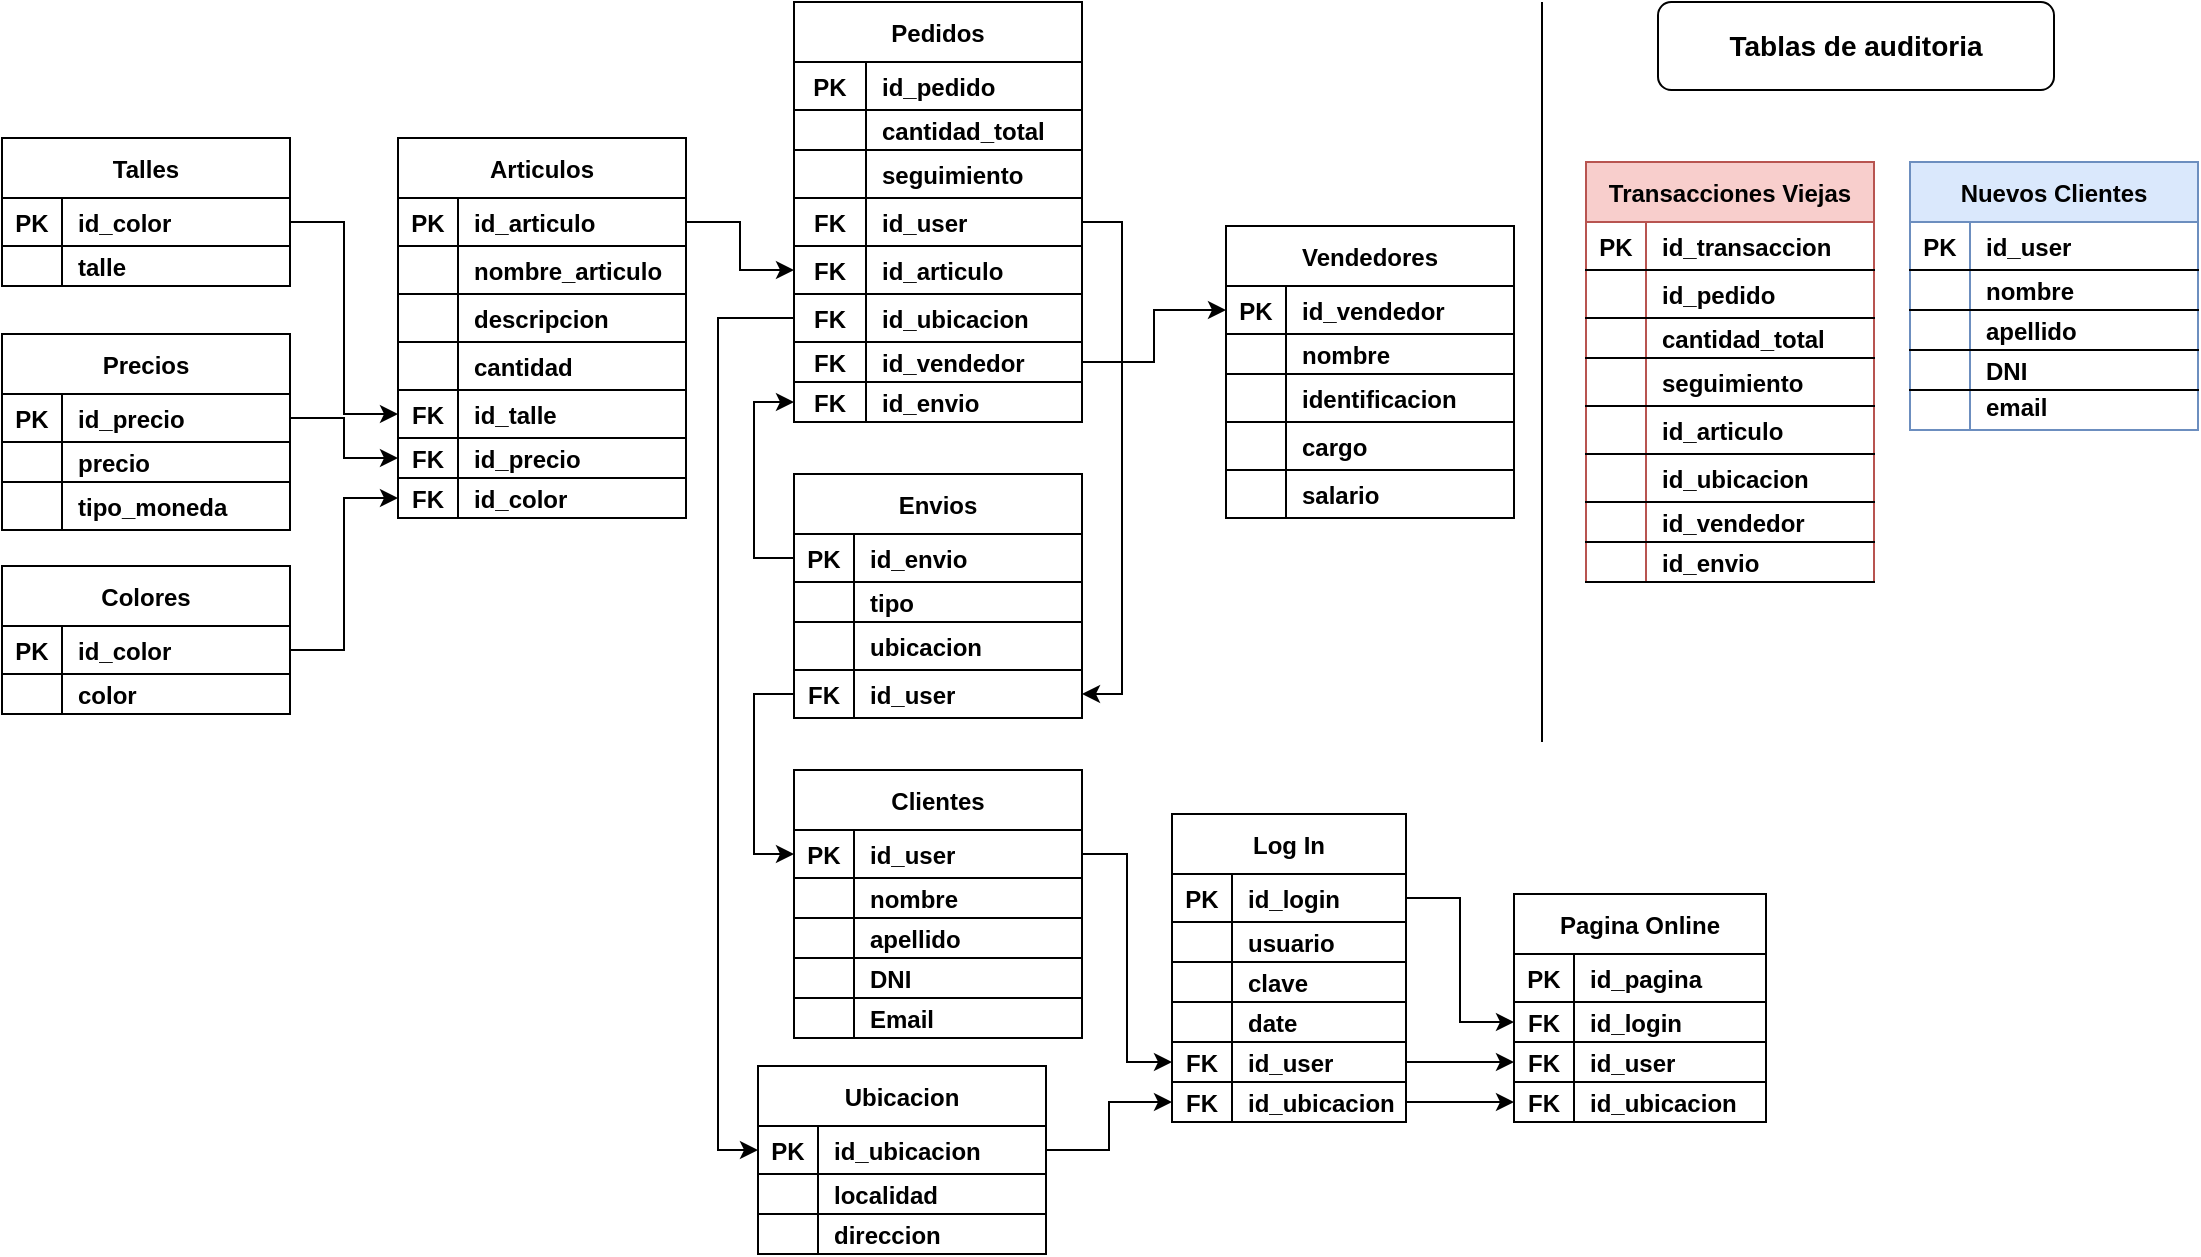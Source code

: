 <mxfile version="20.7.4" type="device"><diagram id="R2lEEEUBdFMjLlhIrx00" name="Page-1"><mxGraphModel dx="2234" dy="1564" grid="1" gridSize="18" guides="1" tooltips="1" connect="1" arrows="1" fold="1" page="0" pageScale="1" pageWidth="850" pageHeight="1100" math="0" shadow="0" extFonts="Permanent Marker^https://fonts.googleapis.com/css?family=Permanent+Marker"><root><mxCell id="0"/><mxCell id="1" parent="0"/><mxCell id="oy7R2z02BWsngg9d8MPb-94" value="Clientes" style="shape=table;startSize=30;container=1;collapsible=1;childLayout=tableLayout;fixedRows=1;rowLines=0;fontStyle=1;align=center;resizeLast=1;rounded=0;glass=0;" parent="1" vertex="1"><mxGeometry x="-234" y="-58" width="144" height="134" as="geometry"><mxRectangle x="162" y="156" width="90" height="36" as="alternateBounds"/></mxGeometry></mxCell><mxCell id="oy7R2z02BWsngg9d8MPb-147" style="shape=tableRow;horizontal=0;startSize=0;swimlaneHead=0;swimlaneBody=0;fillColor=none;collapsible=0;dropTarget=0;points=[[0,0.5],[1,0.5]];portConstraint=eastwest;top=0;left=0;right=0;bottom=1;rounded=0;glass=0;" parent="oy7R2z02BWsngg9d8MPb-94" vertex="1"><mxGeometry y="30" width="144" height="24" as="geometry"/></mxCell><mxCell id="oy7R2z02BWsngg9d8MPb-148" value="PK" style="shape=partialRectangle;connectable=0;fillColor=none;top=0;left=0;bottom=0;right=0;fontStyle=1;overflow=hidden;rounded=0;glass=0;" parent="oy7R2z02BWsngg9d8MPb-147" vertex="1"><mxGeometry width="30" height="24" as="geometry"><mxRectangle width="30" height="24" as="alternateBounds"/></mxGeometry></mxCell><mxCell id="oy7R2z02BWsngg9d8MPb-149" value="id_user" style="shape=partialRectangle;connectable=0;fillColor=none;top=0;left=0;bottom=0;right=0;align=left;spacingLeft=6;fontStyle=1;overflow=hidden;rounded=0;glass=0;" parent="oy7R2z02BWsngg9d8MPb-147" vertex="1"><mxGeometry x="30" width="114" height="24" as="geometry"><mxRectangle width="114" height="24" as="alternateBounds"/></mxGeometry></mxCell><mxCell id="oy7R2z02BWsngg9d8MPb-150" style="shape=tableRow;horizontal=0;startSize=0;swimlaneHead=0;swimlaneBody=0;fillColor=none;collapsible=0;dropTarget=0;points=[[0,0.5],[1,0.5]];portConstraint=eastwest;top=0;left=0;right=0;bottom=1;rounded=0;glass=0;" parent="oy7R2z02BWsngg9d8MPb-94" vertex="1"><mxGeometry y="54" width="144" height="20" as="geometry"/></mxCell><mxCell id="oy7R2z02BWsngg9d8MPb-151" style="shape=partialRectangle;connectable=0;fillColor=none;top=0;left=0;bottom=0;right=0;fontStyle=1;overflow=hidden;rounded=0;glass=0;" parent="oy7R2z02BWsngg9d8MPb-150" vertex="1"><mxGeometry width="30" height="20" as="geometry"><mxRectangle width="30" height="20" as="alternateBounds"/></mxGeometry></mxCell><mxCell id="oy7R2z02BWsngg9d8MPb-152" value="nombre    " style="shape=partialRectangle;connectable=0;fillColor=none;top=0;left=0;bottom=0;right=0;align=left;spacingLeft=6;fontStyle=1;overflow=hidden;rounded=0;glass=0;" parent="oy7R2z02BWsngg9d8MPb-150" vertex="1"><mxGeometry x="30" width="114" height="20" as="geometry"><mxRectangle width="114" height="20" as="alternateBounds"/></mxGeometry></mxCell><mxCell id="oy7R2z02BWsngg9d8MPb-153" style="shape=tableRow;horizontal=0;startSize=0;swimlaneHead=0;swimlaneBody=0;fillColor=none;collapsible=0;dropTarget=0;points=[[0,0.5],[1,0.5]];portConstraint=eastwest;top=0;left=0;right=0;bottom=1;rounded=0;glass=0;" parent="oy7R2z02BWsngg9d8MPb-94" vertex="1"><mxGeometry y="74" width="144" height="20" as="geometry"/></mxCell><mxCell id="oy7R2z02BWsngg9d8MPb-154" style="shape=partialRectangle;connectable=0;fillColor=none;top=0;left=0;bottom=0;right=0;fontStyle=1;overflow=hidden;rounded=0;glass=0;" parent="oy7R2z02BWsngg9d8MPb-153" vertex="1"><mxGeometry width="30" height="20" as="geometry"><mxRectangle width="30" height="20" as="alternateBounds"/></mxGeometry></mxCell><mxCell id="oy7R2z02BWsngg9d8MPb-155" value="apellido" style="shape=partialRectangle;connectable=0;fillColor=none;top=0;left=0;bottom=0;right=0;align=left;spacingLeft=6;fontStyle=1;overflow=hidden;rounded=0;glass=0;" parent="oy7R2z02BWsngg9d8MPb-153" vertex="1"><mxGeometry x="30" width="114" height="20" as="geometry"><mxRectangle width="114" height="20" as="alternateBounds"/></mxGeometry></mxCell><mxCell id="oy7R2z02BWsngg9d8MPb-95" value="" style="shape=tableRow;horizontal=0;startSize=0;swimlaneHead=0;swimlaneBody=0;fillColor=none;collapsible=0;dropTarget=0;points=[[0,0.5],[1,0.5]];portConstraint=eastwest;top=0;left=0;right=0;bottom=1;rounded=0;glass=0;" parent="oy7R2z02BWsngg9d8MPb-94" vertex="1"><mxGeometry y="94" width="144" height="20" as="geometry"/></mxCell><mxCell id="oy7R2z02BWsngg9d8MPb-96" value="" style="shape=partialRectangle;connectable=0;fillColor=none;top=0;left=0;bottom=0;right=0;fontStyle=1;overflow=hidden;rounded=0;glass=0;" parent="oy7R2z02BWsngg9d8MPb-95" vertex="1"><mxGeometry width="30" height="20" as="geometry"><mxRectangle width="30" height="20" as="alternateBounds"/></mxGeometry></mxCell><mxCell id="oy7R2z02BWsngg9d8MPb-97" value="DNI" style="shape=partialRectangle;connectable=0;fillColor=none;top=0;left=0;bottom=0;right=0;align=left;spacingLeft=6;fontStyle=1;overflow=hidden;rounded=0;glass=0;" parent="oy7R2z02BWsngg9d8MPb-95" vertex="1"><mxGeometry x="30" width="114" height="20" as="geometry"><mxRectangle width="114" height="20" as="alternateBounds"/></mxGeometry></mxCell><mxCell id="oy7R2z02BWsngg9d8MPb-141" style="shape=tableRow;horizontal=0;startSize=0;swimlaneHead=0;swimlaneBody=0;fillColor=none;collapsible=0;dropTarget=0;points=[[0,0.5],[1,0.5]];portConstraint=eastwest;top=0;left=0;right=0;bottom=0;rounded=0;glass=0;" parent="oy7R2z02BWsngg9d8MPb-94" vertex="1"><mxGeometry y="114" width="144" height="20" as="geometry"/></mxCell><mxCell id="oy7R2z02BWsngg9d8MPb-142" style="shape=partialRectangle;connectable=0;fillColor=none;top=0;left=0;bottom=0;right=0;editable=1;overflow=hidden;rounded=0;glass=0;" parent="oy7R2z02BWsngg9d8MPb-141" vertex="1"><mxGeometry width="30" height="20" as="geometry"><mxRectangle width="30" height="20" as="alternateBounds"/></mxGeometry></mxCell><mxCell id="oy7R2z02BWsngg9d8MPb-143" value="Email" style="shape=partialRectangle;connectable=0;fillColor=none;top=0;left=0;bottom=0;right=0;align=left;spacingLeft=6;overflow=hidden;rounded=0;glass=0;fontStyle=1" parent="oy7R2z02BWsngg9d8MPb-141" vertex="1"><mxGeometry x="30" width="114" height="20" as="geometry"><mxRectangle width="114" height="20" as="alternateBounds"/></mxGeometry></mxCell><mxCell id="oy7R2z02BWsngg9d8MPb-159" value="Log In" style="shape=table;startSize=30;container=1;collapsible=1;childLayout=tableLayout;fixedRows=1;rowLines=0;fontStyle=1;align=center;resizeLast=1;rounded=0;glass=0;" parent="1" vertex="1"><mxGeometry x="-45" y="-36" width="117" height="154" as="geometry"><mxRectangle x="-234" y="162" width="90" height="36" as="alternateBounds"/></mxGeometry></mxCell><mxCell id="oy7R2z02BWsngg9d8MPb-181" style="shape=tableRow;horizontal=0;startSize=0;swimlaneHead=0;swimlaneBody=0;fillColor=none;collapsible=0;dropTarget=0;points=[[0,0.5],[1,0.5]];portConstraint=eastwest;top=0;left=0;right=0;bottom=1;rounded=0;glass=0;" parent="oy7R2z02BWsngg9d8MPb-159" vertex="1"><mxGeometry y="30" width="117" height="24" as="geometry"/></mxCell><mxCell id="oy7R2z02BWsngg9d8MPb-182" value="PK" style="shape=partialRectangle;connectable=0;fillColor=none;top=0;left=0;bottom=0;right=0;fontStyle=1;overflow=hidden;rounded=0;glass=0;" parent="oy7R2z02BWsngg9d8MPb-181" vertex="1"><mxGeometry width="30" height="24" as="geometry"><mxRectangle width="30" height="24" as="alternateBounds"/></mxGeometry></mxCell><mxCell id="oy7R2z02BWsngg9d8MPb-183" value="id_login" style="shape=partialRectangle;connectable=0;fillColor=none;top=0;left=0;bottom=0;right=0;align=left;spacingLeft=6;fontStyle=1;overflow=hidden;rounded=0;glass=0;" parent="oy7R2z02BWsngg9d8MPb-181" vertex="1"><mxGeometry x="30" width="87" height="24" as="geometry"><mxRectangle width="87" height="24" as="alternateBounds"/></mxGeometry></mxCell><mxCell id="oy7R2z02BWsngg9d8MPb-178" style="shape=tableRow;horizontal=0;startSize=0;swimlaneHead=0;swimlaneBody=0;fillColor=none;collapsible=0;dropTarget=0;points=[[0,0.5],[1,0.5]];portConstraint=eastwest;top=0;left=0;right=0;bottom=1;rounded=0;glass=0;" parent="oy7R2z02BWsngg9d8MPb-159" vertex="1"><mxGeometry y="54" width="117" height="20" as="geometry"/></mxCell><mxCell id="oy7R2z02BWsngg9d8MPb-179" style="shape=partialRectangle;connectable=0;fillColor=none;top=0;left=0;bottom=0;right=0;fontStyle=1;overflow=hidden;rounded=0;glass=0;" parent="oy7R2z02BWsngg9d8MPb-178" vertex="1"><mxGeometry width="30" height="20" as="geometry"><mxRectangle width="30" height="20" as="alternateBounds"/></mxGeometry></mxCell><mxCell id="oy7R2z02BWsngg9d8MPb-180" value="usuario" style="shape=partialRectangle;connectable=0;fillColor=none;top=0;left=0;bottom=0;right=0;align=left;spacingLeft=6;fontStyle=1;overflow=hidden;rounded=0;glass=0;" parent="oy7R2z02BWsngg9d8MPb-178" vertex="1"><mxGeometry x="30" width="87" height="20" as="geometry"><mxRectangle width="87" height="20" as="alternateBounds"/></mxGeometry></mxCell><mxCell id="oy7R2z02BWsngg9d8MPb-160" style="shape=tableRow;horizontal=0;startSize=0;swimlaneHead=0;swimlaneBody=0;fillColor=none;collapsible=0;dropTarget=0;points=[[0,0.5],[1,0.5]];portConstraint=eastwest;top=0;left=0;right=0;bottom=1;rounded=0;glass=0;" parent="oy7R2z02BWsngg9d8MPb-159" vertex="1"><mxGeometry y="74" width="117" height="20" as="geometry"/></mxCell><mxCell id="oy7R2z02BWsngg9d8MPb-161" value="" style="shape=partialRectangle;connectable=0;fillColor=none;top=0;left=0;bottom=0;right=0;fontStyle=1;overflow=hidden;rounded=0;glass=0;" parent="oy7R2z02BWsngg9d8MPb-160" vertex="1"><mxGeometry width="30" height="20" as="geometry"><mxRectangle width="30" height="20" as="alternateBounds"/></mxGeometry></mxCell><mxCell id="oy7R2z02BWsngg9d8MPb-162" value="clave" style="shape=partialRectangle;connectable=0;fillColor=none;top=0;left=0;bottom=0;right=0;align=left;spacingLeft=6;fontStyle=1;overflow=hidden;rounded=0;glass=0;" parent="oy7R2z02BWsngg9d8MPb-160" vertex="1"><mxGeometry x="30" width="87" height="20" as="geometry"><mxRectangle width="87" height="20" as="alternateBounds"/></mxGeometry></mxCell><mxCell id="oy7R2z02BWsngg9d8MPb-163" style="shape=tableRow;horizontal=0;startSize=0;swimlaneHead=0;swimlaneBody=0;fillColor=none;collapsible=0;dropTarget=0;points=[[0,0.5],[1,0.5]];portConstraint=eastwest;top=0;left=0;right=0;bottom=1;rounded=0;glass=0;" parent="oy7R2z02BWsngg9d8MPb-159" vertex="1"><mxGeometry y="94" width="117" height="20" as="geometry"/></mxCell><mxCell id="oy7R2z02BWsngg9d8MPb-164" style="shape=partialRectangle;connectable=0;fillColor=none;top=0;left=0;bottom=0;right=0;fontStyle=1;overflow=hidden;rounded=0;glass=0;" parent="oy7R2z02BWsngg9d8MPb-163" vertex="1"><mxGeometry width="30" height="20" as="geometry"><mxRectangle width="30" height="20" as="alternateBounds"/></mxGeometry></mxCell><mxCell id="oy7R2z02BWsngg9d8MPb-165" value="date" style="shape=partialRectangle;connectable=0;fillColor=none;top=0;left=0;bottom=0;right=0;align=left;spacingLeft=6;fontStyle=1;overflow=hidden;rounded=0;glass=0;" parent="oy7R2z02BWsngg9d8MPb-163" vertex="1"><mxGeometry x="30" width="87" height="20" as="geometry"><mxRectangle width="87" height="20" as="alternateBounds"/></mxGeometry></mxCell><mxCell id="oy7R2z02BWsngg9d8MPb-166" style="shape=tableRow;horizontal=0;startSize=0;swimlaneHead=0;swimlaneBody=0;fillColor=none;collapsible=0;dropTarget=0;points=[[0,0.5],[1,0.5]];portConstraint=eastwest;top=0;left=0;right=0;bottom=1;rounded=0;glass=0;" parent="oy7R2z02BWsngg9d8MPb-159" vertex="1"><mxGeometry y="114" width="117" height="20" as="geometry"/></mxCell><mxCell id="oy7R2z02BWsngg9d8MPb-167" value="FK" style="shape=partialRectangle;connectable=0;fillColor=none;top=0;left=0;bottom=0;right=0;fontStyle=1;overflow=hidden;rounded=0;glass=0;" parent="oy7R2z02BWsngg9d8MPb-166" vertex="1"><mxGeometry width="30" height="20" as="geometry"><mxRectangle width="30" height="20" as="alternateBounds"/></mxGeometry></mxCell><mxCell id="oy7R2z02BWsngg9d8MPb-168" value="id_user" style="shape=partialRectangle;connectable=0;fillColor=none;top=0;left=0;bottom=0;right=0;align=left;spacingLeft=6;fontStyle=1;overflow=hidden;rounded=0;glass=0;" parent="oy7R2z02BWsngg9d8MPb-166" vertex="1"><mxGeometry x="30" width="87" height="20" as="geometry"><mxRectangle width="87" height="20" as="alternateBounds"/></mxGeometry></mxCell><mxCell id="oy7R2z02BWsngg9d8MPb-172" style="shape=tableRow;horizontal=0;startSize=0;swimlaneHead=0;swimlaneBody=0;fillColor=none;collapsible=0;dropTarget=0;points=[[0,0.5],[1,0.5]];portConstraint=eastwest;top=0;left=0;right=0;bottom=0;rounded=0;glass=0;" parent="oy7R2z02BWsngg9d8MPb-159" vertex="1"><mxGeometry y="134" width="117" height="20" as="geometry"/></mxCell><mxCell id="oy7R2z02BWsngg9d8MPb-173" value="FK" style="shape=partialRectangle;connectable=0;fillColor=none;top=0;left=0;bottom=0;right=0;editable=1;overflow=hidden;rounded=0;glass=0;fontStyle=1" parent="oy7R2z02BWsngg9d8MPb-172" vertex="1"><mxGeometry width="30" height="20" as="geometry"><mxRectangle width="30" height="20" as="alternateBounds"/></mxGeometry></mxCell><mxCell id="oy7R2z02BWsngg9d8MPb-174" value="id_ubicacion" style="shape=partialRectangle;connectable=0;fillColor=none;top=0;left=0;bottom=0;right=0;align=left;spacingLeft=6;overflow=hidden;rounded=0;glass=0;fontStyle=1" parent="oy7R2z02BWsngg9d8MPb-172" vertex="1"><mxGeometry x="30" width="87" height="20" as="geometry"><mxRectangle width="87" height="20" as="alternateBounds"/></mxGeometry></mxCell><mxCell id="oy7R2z02BWsngg9d8MPb-184" value="Pagina Online" style="shape=table;startSize=30;container=1;collapsible=1;childLayout=tableLayout;fixedRows=1;rowLines=0;fontStyle=1;align=center;resizeLast=1;rounded=0;glass=0;" parent="1" vertex="1"><mxGeometry x="126" y="4" width="126" height="114" as="geometry"><mxRectangle x="-234" y="162" width="90" height="36" as="alternateBounds"/></mxGeometry></mxCell><mxCell id="oy7R2z02BWsngg9d8MPb-185" style="shape=tableRow;horizontal=0;startSize=0;swimlaneHead=0;swimlaneBody=0;fillColor=none;collapsible=0;dropTarget=0;points=[[0,0.5],[1,0.5]];portConstraint=eastwest;top=0;left=0;right=0;bottom=1;rounded=0;glass=0;" parent="oy7R2z02BWsngg9d8MPb-184" vertex="1"><mxGeometry y="30" width="126" height="24" as="geometry"/></mxCell><mxCell id="oy7R2z02BWsngg9d8MPb-186" value="PK" style="shape=partialRectangle;connectable=0;fillColor=none;top=0;left=0;bottom=0;right=0;fontStyle=1;overflow=hidden;rounded=0;glass=0;" parent="oy7R2z02BWsngg9d8MPb-185" vertex="1"><mxGeometry width="30" height="24" as="geometry"><mxRectangle width="30" height="24" as="alternateBounds"/></mxGeometry></mxCell><mxCell id="oy7R2z02BWsngg9d8MPb-187" value="id_pagina" style="shape=partialRectangle;connectable=0;fillColor=none;top=0;left=0;bottom=0;right=0;align=left;spacingLeft=6;fontStyle=1;overflow=hidden;rounded=0;glass=0;" parent="oy7R2z02BWsngg9d8MPb-185" vertex="1"><mxGeometry x="30" width="96" height="24" as="geometry"><mxRectangle width="96" height="24" as="alternateBounds"/></mxGeometry></mxCell><mxCell id="oy7R2z02BWsngg9d8MPb-188" style="shape=tableRow;horizontal=0;startSize=0;swimlaneHead=0;swimlaneBody=0;fillColor=none;collapsible=0;dropTarget=0;points=[[0,0.5],[1,0.5]];portConstraint=eastwest;top=0;left=0;right=0;bottom=1;rounded=0;glass=0;" parent="oy7R2z02BWsngg9d8MPb-184" vertex="1"><mxGeometry y="54" width="126" height="20" as="geometry"/></mxCell><mxCell id="oy7R2z02BWsngg9d8MPb-189" value="FK" style="shape=partialRectangle;connectable=0;fillColor=none;top=0;left=0;bottom=0;right=0;fontStyle=1;overflow=hidden;rounded=0;glass=0;" parent="oy7R2z02BWsngg9d8MPb-188" vertex="1"><mxGeometry width="30" height="20" as="geometry"><mxRectangle width="30" height="20" as="alternateBounds"/></mxGeometry></mxCell><mxCell id="oy7R2z02BWsngg9d8MPb-190" value="id_login" style="shape=partialRectangle;connectable=0;fillColor=none;top=0;left=0;bottom=0;right=0;align=left;spacingLeft=6;fontStyle=1;overflow=hidden;rounded=0;glass=0;" parent="oy7R2z02BWsngg9d8MPb-188" vertex="1"><mxGeometry x="30" width="96" height="20" as="geometry"><mxRectangle width="96" height="20" as="alternateBounds"/></mxGeometry></mxCell><mxCell id="oy7R2z02BWsngg9d8MPb-194" style="shape=tableRow;horizontal=0;startSize=0;swimlaneHead=0;swimlaneBody=0;fillColor=none;collapsible=0;dropTarget=0;points=[[0,0.5],[1,0.5]];portConstraint=eastwest;top=0;left=0;right=0;bottom=1;rounded=0;glass=0;" parent="oy7R2z02BWsngg9d8MPb-184" vertex="1"><mxGeometry y="74" width="126" height="20" as="geometry"/></mxCell><mxCell id="oy7R2z02BWsngg9d8MPb-195" value="FK" style="shape=partialRectangle;connectable=0;fillColor=none;top=0;left=0;bottom=0;right=0;fontStyle=1;overflow=hidden;rounded=0;glass=0;" parent="oy7R2z02BWsngg9d8MPb-194" vertex="1"><mxGeometry width="30" height="20" as="geometry"><mxRectangle width="30" height="20" as="alternateBounds"/></mxGeometry></mxCell><mxCell id="oy7R2z02BWsngg9d8MPb-196" value="id_user" style="shape=partialRectangle;connectable=0;fillColor=none;top=0;left=0;bottom=0;right=0;align=left;spacingLeft=6;fontStyle=1;overflow=hidden;rounded=0;glass=0;" parent="oy7R2z02BWsngg9d8MPb-194" vertex="1"><mxGeometry x="30" width="96" height="20" as="geometry"><mxRectangle width="96" height="20" as="alternateBounds"/></mxGeometry></mxCell><mxCell id="oy7R2z02BWsngg9d8MPb-197" style="shape=tableRow;horizontal=0;startSize=0;swimlaneHead=0;swimlaneBody=0;fillColor=none;collapsible=0;dropTarget=0;points=[[0,0.5],[1,0.5]];portConstraint=eastwest;top=0;left=0;right=0;bottom=1;rounded=0;glass=0;" parent="oy7R2z02BWsngg9d8MPb-184" vertex="1"><mxGeometry y="94" width="126" height="20" as="geometry"/></mxCell><mxCell id="oy7R2z02BWsngg9d8MPb-198" value="FK" style="shape=partialRectangle;connectable=0;fillColor=none;top=0;left=0;bottom=0;right=0;fontStyle=1;overflow=hidden;rounded=0;glass=0;" parent="oy7R2z02BWsngg9d8MPb-197" vertex="1"><mxGeometry width="30" height="20" as="geometry"><mxRectangle width="30" height="20" as="alternateBounds"/></mxGeometry></mxCell><mxCell id="oy7R2z02BWsngg9d8MPb-199" value="id_ubicacion" style="shape=partialRectangle;connectable=0;fillColor=none;top=0;left=0;bottom=0;right=0;align=left;spacingLeft=6;fontStyle=1;overflow=hidden;rounded=0;glass=0;" parent="oy7R2z02BWsngg9d8MPb-197" vertex="1"><mxGeometry x="30" width="96" height="20" as="geometry"><mxRectangle width="96" height="20" as="alternateBounds"/></mxGeometry></mxCell><mxCell id="oy7R2z02BWsngg9d8MPb-203" value="Articulos" style="shape=table;startSize=30;container=1;collapsible=1;childLayout=tableLayout;fixedRows=1;rowLines=0;fontStyle=1;align=center;resizeLast=1;rounded=0;glass=0;" parent="1" vertex="1"><mxGeometry x="-432" y="-374" width="144" height="190" as="geometry"><mxRectangle x="-234" y="162" width="90" height="36" as="alternateBounds"/></mxGeometry></mxCell><mxCell id="oy7R2z02BWsngg9d8MPb-237" style="shape=tableRow;horizontal=0;startSize=0;swimlaneHead=0;swimlaneBody=0;fillColor=none;collapsible=0;dropTarget=0;points=[[0,0.5],[1,0.5]];portConstraint=eastwest;top=0;left=0;right=0;bottom=1;rounded=0;glass=0;" parent="oy7R2z02BWsngg9d8MPb-203" vertex="1"><mxGeometry y="30" width="144" height="24" as="geometry"/></mxCell><mxCell id="oy7R2z02BWsngg9d8MPb-238" value="PK" style="shape=partialRectangle;connectable=0;fillColor=none;top=0;left=0;bottom=0;right=0;fontStyle=1;overflow=hidden;rounded=0;glass=0;" parent="oy7R2z02BWsngg9d8MPb-237" vertex="1"><mxGeometry width="30" height="24" as="geometry"><mxRectangle width="30" height="24" as="alternateBounds"/></mxGeometry></mxCell><mxCell id="oy7R2z02BWsngg9d8MPb-239" value="id_articulo" style="shape=partialRectangle;connectable=0;fillColor=none;top=0;left=0;bottom=0;right=0;align=left;spacingLeft=6;fontStyle=1;overflow=hidden;rounded=0;glass=0;" parent="oy7R2z02BWsngg9d8MPb-237" vertex="1"><mxGeometry x="30" width="114" height="24" as="geometry"><mxRectangle width="114" height="24" as="alternateBounds"/></mxGeometry></mxCell><mxCell id="oy7R2z02BWsngg9d8MPb-234" style="shape=tableRow;horizontal=0;startSize=0;swimlaneHead=0;swimlaneBody=0;fillColor=none;collapsible=0;dropTarget=0;points=[[0,0.5],[1,0.5]];portConstraint=eastwest;top=0;left=0;right=0;bottom=1;rounded=0;glass=0;" parent="oy7R2z02BWsngg9d8MPb-203" vertex="1"><mxGeometry y="54" width="144" height="24" as="geometry"/></mxCell><mxCell id="oy7R2z02BWsngg9d8MPb-235" style="shape=partialRectangle;connectable=0;fillColor=none;top=0;left=0;bottom=0;right=0;fontStyle=1;overflow=hidden;rounded=0;glass=0;" parent="oy7R2z02BWsngg9d8MPb-234" vertex="1"><mxGeometry width="30" height="24" as="geometry"><mxRectangle width="30" height="24" as="alternateBounds"/></mxGeometry></mxCell><mxCell id="oy7R2z02BWsngg9d8MPb-236" value="nombre_articulo" style="shape=partialRectangle;connectable=0;fillColor=none;top=0;left=0;bottom=0;right=0;align=left;spacingLeft=6;fontStyle=1;overflow=hidden;rounded=0;glass=0;" parent="oy7R2z02BWsngg9d8MPb-234" vertex="1"><mxGeometry x="30" width="114" height="24" as="geometry"><mxRectangle width="114" height="24" as="alternateBounds"/></mxGeometry></mxCell><mxCell id="oy7R2z02BWsngg9d8MPb-231" style="shape=tableRow;horizontal=0;startSize=0;swimlaneHead=0;swimlaneBody=0;fillColor=none;collapsible=0;dropTarget=0;points=[[0,0.5],[1,0.5]];portConstraint=eastwest;top=0;left=0;right=0;bottom=1;rounded=0;glass=0;" parent="oy7R2z02BWsngg9d8MPb-203" vertex="1"><mxGeometry y="78" width="144" height="24" as="geometry"/></mxCell><mxCell id="oy7R2z02BWsngg9d8MPb-232" style="shape=partialRectangle;connectable=0;fillColor=none;top=0;left=0;bottom=0;right=0;fontStyle=1;overflow=hidden;rounded=0;glass=0;" parent="oy7R2z02BWsngg9d8MPb-231" vertex="1"><mxGeometry width="30" height="24" as="geometry"><mxRectangle width="30" height="24" as="alternateBounds"/></mxGeometry></mxCell><mxCell id="oy7R2z02BWsngg9d8MPb-233" value="descripcion" style="shape=partialRectangle;connectable=0;fillColor=none;top=0;left=0;bottom=0;right=0;align=left;spacingLeft=6;fontStyle=1;overflow=hidden;rounded=0;glass=0;" parent="oy7R2z02BWsngg9d8MPb-231" vertex="1"><mxGeometry x="30" width="114" height="24" as="geometry"><mxRectangle width="114" height="24" as="alternateBounds"/></mxGeometry></mxCell><mxCell id="oy7R2z02BWsngg9d8MPb-228" style="shape=tableRow;horizontal=0;startSize=0;swimlaneHead=0;swimlaneBody=0;fillColor=none;collapsible=0;dropTarget=0;points=[[0,0.5],[1,0.5]];portConstraint=eastwest;top=0;left=0;right=0;bottom=1;rounded=0;glass=0;" parent="oy7R2z02BWsngg9d8MPb-203" vertex="1"><mxGeometry y="102" width="144" height="24" as="geometry"/></mxCell><mxCell id="oy7R2z02BWsngg9d8MPb-229" style="shape=partialRectangle;connectable=0;fillColor=none;top=0;left=0;bottom=0;right=0;fontStyle=1;overflow=hidden;rounded=0;glass=0;" parent="oy7R2z02BWsngg9d8MPb-228" vertex="1"><mxGeometry width="30" height="24" as="geometry"><mxRectangle width="30" height="24" as="alternateBounds"/></mxGeometry></mxCell><mxCell id="oy7R2z02BWsngg9d8MPb-230" value="cantidad" style="shape=partialRectangle;connectable=0;fillColor=none;top=0;left=0;bottom=0;right=0;align=left;spacingLeft=6;fontStyle=1;overflow=hidden;rounded=0;glass=0;" parent="oy7R2z02BWsngg9d8MPb-228" vertex="1"><mxGeometry x="30" width="114" height="24" as="geometry"><mxRectangle width="114" height="24" as="alternateBounds"/></mxGeometry></mxCell><mxCell id="oy7R2z02BWsngg9d8MPb-204" style="shape=tableRow;horizontal=0;startSize=0;swimlaneHead=0;swimlaneBody=0;fillColor=none;collapsible=0;dropTarget=0;points=[[0,0.5],[1,0.5]];portConstraint=eastwest;top=0;left=0;right=0;bottom=1;rounded=0;glass=0;" parent="oy7R2z02BWsngg9d8MPb-203" vertex="1"><mxGeometry y="126" width="144" height="24" as="geometry"/></mxCell><mxCell id="oy7R2z02BWsngg9d8MPb-205" value="FK" style="shape=partialRectangle;connectable=0;fillColor=none;top=0;left=0;bottom=0;right=0;fontStyle=1;overflow=hidden;rounded=0;glass=0;" parent="oy7R2z02BWsngg9d8MPb-204" vertex="1"><mxGeometry width="30" height="24" as="geometry"><mxRectangle width="30" height="24" as="alternateBounds"/></mxGeometry></mxCell><mxCell id="oy7R2z02BWsngg9d8MPb-206" value="id_talle" style="shape=partialRectangle;connectable=0;fillColor=none;top=0;left=0;bottom=0;right=0;align=left;spacingLeft=6;fontStyle=1;overflow=hidden;rounded=0;glass=0;" parent="oy7R2z02BWsngg9d8MPb-204" vertex="1"><mxGeometry x="30" width="114" height="24" as="geometry"><mxRectangle width="114" height="24" as="alternateBounds"/></mxGeometry></mxCell><mxCell id="oy7R2z02BWsngg9d8MPb-207" style="shape=tableRow;horizontal=0;startSize=0;swimlaneHead=0;swimlaneBody=0;fillColor=none;collapsible=0;dropTarget=0;points=[[0,0.5],[1,0.5]];portConstraint=eastwest;top=0;left=0;right=0;bottom=1;rounded=0;glass=0;" parent="oy7R2z02BWsngg9d8MPb-203" vertex="1"><mxGeometry y="150" width="144" height="20" as="geometry"/></mxCell><mxCell id="oy7R2z02BWsngg9d8MPb-208" value="FK" style="shape=partialRectangle;connectable=0;fillColor=none;top=0;left=0;bottom=0;right=0;fontStyle=1;overflow=hidden;rounded=0;glass=0;" parent="oy7R2z02BWsngg9d8MPb-207" vertex="1"><mxGeometry width="30" height="20" as="geometry"><mxRectangle width="30" height="20" as="alternateBounds"/></mxGeometry></mxCell><mxCell id="oy7R2z02BWsngg9d8MPb-209" value="id_precio" style="shape=partialRectangle;connectable=0;fillColor=none;top=0;left=0;bottom=0;right=0;align=left;spacingLeft=6;fontStyle=1;overflow=hidden;rounded=0;glass=0;" parent="oy7R2z02BWsngg9d8MPb-207" vertex="1"><mxGeometry x="30" width="114" height="20" as="geometry"><mxRectangle width="114" height="20" as="alternateBounds"/></mxGeometry></mxCell><mxCell id="oy7R2z02BWsngg9d8MPb-210" style="shape=tableRow;horizontal=0;startSize=0;swimlaneHead=0;swimlaneBody=0;fillColor=none;collapsible=0;dropTarget=0;points=[[0,0.5],[1,0.5]];portConstraint=eastwest;top=0;left=0;right=0;bottom=1;rounded=0;glass=0;" parent="oy7R2z02BWsngg9d8MPb-203" vertex="1"><mxGeometry y="170" width="144" height="20" as="geometry"/></mxCell><mxCell id="oy7R2z02BWsngg9d8MPb-211" value="FK" style="shape=partialRectangle;connectable=0;fillColor=none;top=0;left=0;bottom=0;right=0;fontStyle=1;overflow=hidden;rounded=0;glass=0;" parent="oy7R2z02BWsngg9d8MPb-210" vertex="1"><mxGeometry width="30" height="20" as="geometry"><mxRectangle width="30" height="20" as="alternateBounds"/></mxGeometry></mxCell><mxCell id="oy7R2z02BWsngg9d8MPb-212" value="id_color" style="shape=partialRectangle;connectable=0;fillColor=none;top=0;left=0;bottom=0;right=0;align=left;spacingLeft=6;fontStyle=1;overflow=hidden;rounded=0;glass=0;" parent="oy7R2z02BWsngg9d8MPb-210" vertex="1"><mxGeometry x="30" width="114" height="20" as="geometry"><mxRectangle width="114" height="20" as="alternateBounds"/></mxGeometry></mxCell><mxCell id="oy7R2z02BWsngg9d8MPb-240" value="Pedidos" style="shape=table;startSize=30;container=1;collapsible=1;childLayout=tableLayout;fixedRows=1;rowLines=0;fontStyle=1;align=center;resizeLast=1;rounded=0;glass=0;" parent="1" vertex="1"><mxGeometry x="-234" y="-442" width="144" height="210" as="geometry"><mxRectangle x="-234" y="162" width="90" height="36" as="alternateBounds"/></mxGeometry></mxCell><mxCell id="oy7R2z02BWsngg9d8MPb-241" style="shape=tableRow;horizontal=0;startSize=0;swimlaneHead=0;swimlaneBody=0;fillColor=none;collapsible=0;dropTarget=0;points=[[0,0.5],[1,0.5]];portConstraint=eastwest;top=0;left=0;right=0;bottom=1;rounded=0;glass=0;" parent="oy7R2z02BWsngg9d8MPb-240" vertex="1"><mxGeometry y="30" width="144" height="24" as="geometry"/></mxCell><mxCell id="oy7R2z02BWsngg9d8MPb-242" value="PK" style="shape=partialRectangle;connectable=0;fillColor=none;top=0;left=0;bottom=0;right=0;fontStyle=1;overflow=hidden;rounded=0;glass=0;" parent="oy7R2z02BWsngg9d8MPb-241" vertex="1"><mxGeometry width="36" height="24" as="geometry"><mxRectangle width="36" height="24" as="alternateBounds"/></mxGeometry></mxCell><mxCell id="oy7R2z02BWsngg9d8MPb-243" value="id_pedido" style="shape=partialRectangle;connectable=0;fillColor=none;top=0;left=0;bottom=0;right=0;align=left;spacingLeft=6;fontStyle=1;overflow=hidden;rounded=0;glass=0;" parent="oy7R2z02BWsngg9d8MPb-241" vertex="1"><mxGeometry x="36" width="108" height="24" as="geometry"><mxRectangle width="108" height="24" as="alternateBounds"/></mxGeometry></mxCell><mxCell id="oy7R2z02BWsngg9d8MPb-244" style="shape=tableRow;horizontal=0;startSize=0;swimlaneHead=0;swimlaneBody=0;fillColor=none;collapsible=0;dropTarget=0;points=[[0,0.5],[1,0.5]];portConstraint=eastwest;top=0;left=0;right=0;bottom=1;rounded=0;glass=0;" parent="oy7R2z02BWsngg9d8MPb-240" vertex="1"><mxGeometry y="54" width="144" height="20" as="geometry"/></mxCell><mxCell id="oy7R2z02BWsngg9d8MPb-245" style="shape=partialRectangle;connectable=0;fillColor=none;top=0;left=0;bottom=0;right=0;fontStyle=1;overflow=hidden;rounded=0;glass=0;" parent="oy7R2z02BWsngg9d8MPb-244" vertex="1"><mxGeometry width="36" height="20" as="geometry"><mxRectangle width="36" height="20" as="alternateBounds"/></mxGeometry></mxCell><mxCell id="oy7R2z02BWsngg9d8MPb-246" value="cantidad_total" style="shape=partialRectangle;connectable=0;fillColor=none;top=0;left=0;bottom=0;right=0;align=left;spacingLeft=6;fontStyle=1;overflow=hidden;rounded=0;glass=0;" parent="oy7R2z02BWsngg9d8MPb-244" vertex="1"><mxGeometry x="36" width="108" height="20" as="geometry"><mxRectangle width="108" height="20" as="alternateBounds"/></mxGeometry></mxCell><mxCell id="oy7R2z02BWsngg9d8MPb-247" style="shape=tableRow;horizontal=0;startSize=0;swimlaneHead=0;swimlaneBody=0;fillColor=none;collapsible=0;dropTarget=0;points=[[0,0.5],[1,0.5]];portConstraint=eastwest;top=0;left=0;right=0;bottom=1;rounded=0;glass=0;" parent="oy7R2z02BWsngg9d8MPb-240" vertex="1"><mxGeometry y="74" width="144" height="24" as="geometry"/></mxCell><mxCell id="oy7R2z02BWsngg9d8MPb-248" style="shape=partialRectangle;connectable=0;fillColor=none;top=0;left=0;bottom=0;right=0;fontStyle=1;overflow=hidden;rounded=0;glass=0;" parent="oy7R2z02BWsngg9d8MPb-247" vertex="1"><mxGeometry width="36" height="24" as="geometry"><mxRectangle width="36" height="24" as="alternateBounds"/></mxGeometry></mxCell><mxCell id="oy7R2z02BWsngg9d8MPb-249" value="seguimiento" style="shape=partialRectangle;connectable=0;fillColor=none;top=0;left=0;bottom=0;right=0;align=left;spacingLeft=6;fontStyle=1;overflow=hidden;rounded=0;glass=0;" parent="oy7R2z02BWsngg9d8MPb-247" vertex="1"><mxGeometry x="36" width="108" height="24" as="geometry"><mxRectangle width="108" height="24" as="alternateBounds"/></mxGeometry></mxCell><mxCell id="tKcO38AWCR9J4NBcIk5T-4" style="shape=tableRow;horizontal=0;startSize=0;swimlaneHead=0;swimlaneBody=0;fillColor=none;collapsible=0;dropTarget=0;points=[[0,0.5],[1,0.5]];portConstraint=eastwest;top=0;left=0;right=0;bottom=1;rounded=0;glass=0;" vertex="1" parent="oy7R2z02BWsngg9d8MPb-240"><mxGeometry y="98" width="144" height="24" as="geometry"/></mxCell><mxCell id="tKcO38AWCR9J4NBcIk5T-5" value="FK" style="shape=partialRectangle;connectable=0;fillColor=none;top=0;left=0;bottom=0;right=0;fontStyle=1;overflow=hidden;rounded=0;glass=0;" vertex="1" parent="tKcO38AWCR9J4NBcIk5T-4"><mxGeometry width="36" height="24" as="geometry"><mxRectangle width="36" height="24" as="alternateBounds"/></mxGeometry></mxCell><mxCell id="tKcO38AWCR9J4NBcIk5T-6" value="id_user" style="shape=partialRectangle;connectable=0;fillColor=none;top=0;left=0;bottom=0;right=0;align=left;spacingLeft=6;fontStyle=1;overflow=hidden;rounded=0;glass=0;" vertex="1" parent="tKcO38AWCR9J4NBcIk5T-4"><mxGeometry x="36" width="108" height="24" as="geometry"><mxRectangle width="108" height="24" as="alternateBounds"/></mxGeometry></mxCell><mxCell id="oy7R2z02BWsngg9d8MPb-250" style="shape=tableRow;horizontal=0;startSize=0;swimlaneHead=0;swimlaneBody=0;fillColor=none;collapsible=0;dropTarget=0;points=[[0,0.5],[1,0.5]];portConstraint=eastwest;top=0;left=0;right=0;bottom=1;rounded=0;glass=0;" parent="oy7R2z02BWsngg9d8MPb-240" vertex="1"><mxGeometry y="122" width="144" height="24" as="geometry"/></mxCell><mxCell id="oy7R2z02BWsngg9d8MPb-251" value="FK" style="shape=partialRectangle;connectable=0;fillColor=none;top=0;left=0;bottom=0;right=0;fontStyle=1;overflow=hidden;rounded=0;glass=0;" parent="oy7R2z02BWsngg9d8MPb-250" vertex="1"><mxGeometry width="36" height="24" as="geometry"><mxRectangle width="36" height="24" as="alternateBounds"/></mxGeometry></mxCell><mxCell id="oy7R2z02BWsngg9d8MPb-252" value="id_articulo" style="shape=partialRectangle;connectable=0;fillColor=none;top=0;left=0;bottom=0;right=0;align=left;spacingLeft=6;fontStyle=1;overflow=hidden;rounded=0;glass=0;" parent="oy7R2z02BWsngg9d8MPb-250" vertex="1"><mxGeometry x="36" width="108" height="24" as="geometry"><mxRectangle width="108" height="24" as="alternateBounds"/></mxGeometry></mxCell><mxCell id="oy7R2z02BWsngg9d8MPb-253" style="shape=tableRow;horizontal=0;startSize=0;swimlaneHead=0;swimlaneBody=0;fillColor=none;collapsible=0;dropTarget=0;points=[[0,0.5],[1,0.5]];portConstraint=eastwest;top=0;left=0;right=0;bottom=1;rounded=0;glass=0;" parent="oy7R2z02BWsngg9d8MPb-240" vertex="1"><mxGeometry y="146" width="144" height="24" as="geometry"/></mxCell><mxCell id="oy7R2z02BWsngg9d8MPb-254" value="FK" style="shape=partialRectangle;connectable=0;fillColor=none;top=0;left=0;bottom=0;right=0;fontStyle=1;overflow=hidden;rounded=0;glass=0;" parent="oy7R2z02BWsngg9d8MPb-253" vertex="1"><mxGeometry width="36" height="24" as="geometry"><mxRectangle width="36" height="24" as="alternateBounds"/></mxGeometry></mxCell><mxCell id="oy7R2z02BWsngg9d8MPb-255" value="id_ubicacion" style="shape=partialRectangle;connectable=0;fillColor=none;top=0;left=0;bottom=0;right=0;align=left;spacingLeft=6;fontStyle=1;overflow=hidden;rounded=0;glass=0;" parent="oy7R2z02BWsngg9d8MPb-253" vertex="1"><mxGeometry x="36" width="108" height="24" as="geometry"><mxRectangle width="108" height="24" as="alternateBounds"/></mxGeometry></mxCell><mxCell id="oy7R2z02BWsngg9d8MPb-256" style="shape=tableRow;horizontal=0;startSize=0;swimlaneHead=0;swimlaneBody=0;fillColor=none;collapsible=0;dropTarget=0;points=[[0,0.5],[1,0.5]];portConstraint=eastwest;top=0;left=0;right=0;bottom=1;rounded=0;glass=0;" parent="oy7R2z02BWsngg9d8MPb-240" vertex="1"><mxGeometry y="170" width="144" height="20" as="geometry"/></mxCell><mxCell id="oy7R2z02BWsngg9d8MPb-257" value="FK" style="shape=partialRectangle;connectable=0;fillColor=none;top=0;left=0;bottom=0;right=0;fontStyle=1;overflow=hidden;rounded=0;glass=0;" parent="oy7R2z02BWsngg9d8MPb-256" vertex="1"><mxGeometry width="36" height="20" as="geometry"><mxRectangle width="36" height="20" as="alternateBounds"/></mxGeometry></mxCell><mxCell id="oy7R2z02BWsngg9d8MPb-258" value="id_vendedor" style="shape=partialRectangle;connectable=0;fillColor=none;top=0;left=0;bottom=0;right=0;align=left;spacingLeft=6;fontStyle=1;overflow=hidden;rounded=0;glass=0;" parent="oy7R2z02BWsngg9d8MPb-256" vertex="1"><mxGeometry x="36" width="108" height="20" as="geometry"><mxRectangle width="108" height="20" as="alternateBounds"/></mxGeometry></mxCell><mxCell id="oy7R2z02BWsngg9d8MPb-259" style="shape=tableRow;horizontal=0;startSize=0;swimlaneHead=0;swimlaneBody=0;fillColor=none;collapsible=0;dropTarget=0;points=[[0,0.5],[1,0.5]];portConstraint=eastwest;top=0;left=0;right=0;bottom=1;rounded=0;glass=0;" parent="oy7R2z02BWsngg9d8MPb-240" vertex="1"><mxGeometry y="190" width="144" height="20" as="geometry"/></mxCell><mxCell id="oy7R2z02BWsngg9d8MPb-260" value="FK" style="shape=partialRectangle;connectable=0;fillColor=none;top=0;left=0;bottom=0;right=0;fontStyle=1;overflow=hidden;rounded=0;glass=0;" parent="oy7R2z02BWsngg9d8MPb-259" vertex="1"><mxGeometry width="36" height="20" as="geometry"><mxRectangle width="36" height="20" as="alternateBounds"/></mxGeometry></mxCell><mxCell id="oy7R2z02BWsngg9d8MPb-261" value="id_envio" style="shape=partialRectangle;connectable=0;fillColor=none;top=0;left=0;bottom=0;right=0;align=left;spacingLeft=6;fontStyle=1;overflow=hidden;rounded=0;glass=0;" parent="oy7R2z02BWsngg9d8MPb-259" vertex="1"><mxGeometry x="36" width="108" height="20" as="geometry"><mxRectangle width="108" height="20" as="alternateBounds"/></mxGeometry></mxCell><mxCell id="oy7R2z02BWsngg9d8MPb-262" value="Vendedores" style="shape=table;startSize=30;container=1;collapsible=1;childLayout=tableLayout;fixedRows=1;rowLines=0;fontStyle=1;align=center;resizeLast=1;rounded=0;glass=0;" parent="1" vertex="1"><mxGeometry x="-18" y="-330" width="144" height="146" as="geometry"><mxRectangle x="-234" y="162" width="90" height="36" as="alternateBounds"/></mxGeometry></mxCell><mxCell id="oy7R2z02BWsngg9d8MPb-263" style="shape=tableRow;horizontal=0;startSize=0;swimlaneHead=0;swimlaneBody=0;fillColor=none;collapsible=0;dropTarget=0;points=[[0,0.5],[1,0.5]];portConstraint=eastwest;top=0;left=0;right=0;bottom=1;rounded=0;glass=0;" parent="oy7R2z02BWsngg9d8MPb-262" vertex="1"><mxGeometry y="30" width="144" height="24" as="geometry"/></mxCell><mxCell id="oy7R2z02BWsngg9d8MPb-264" value="PK" style="shape=partialRectangle;connectable=0;fillColor=none;top=0;left=0;bottom=0;right=0;fontStyle=1;overflow=hidden;rounded=0;glass=0;" parent="oy7R2z02BWsngg9d8MPb-263" vertex="1"><mxGeometry width="30" height="24" as="geometry"><mxRectangle width="30" height="24" as="alternateBounds"/></mxGeometry></mxCell><mxCell id="oy7R2z02BWsngg9d8MPb-265" value="id_vendedor" style="shape=partialRectangle;connectable=0;fillColor=none;top=0;left=0;bottom=0;right=0;align=left;spacingLeft=6;fontStyle=1;overflow=hidden;rounded=0;glass=0;" parent="oy7R2z02BWsngg9d8MPb-263" vertex="1"><mxGeometry x="30" width="114" height="24" as="geometry"><mxRectangle width="114" height="24" as="alternateBounds"/></mxGeometry></mxCell><mxCell id="oy7R2z02BWsngg9d8MPb-266" style="shape=tableRow;horizontal=0;startSize=0;swimlaneHead=0;swimlaneBody=0;fillColor=none;collapsible=0;dropTarget=0;points=[[0,0.5],[1,0.5]];portConstraint=eastwest;top=0;left=0;right=0;bottom=1;rounded=0;glass=0;" parent="oy7R2z02BWsngg9d8MPb-262" vertex="1"><mxGeometry y="54" width="144" height="20" as="geometry"/></mxCell><mxCell id="oy7R2z02BWsngg9d8MPb-267" style="shape=partialRectangle;connectable=0;fillColor=none;top=0;left=0;bottom=0;right=0;fontStyle=1;overflow=hidden;rounded=0;glass=0;" parent="oy7R2z02BWsngg9d8MPb-266" vertex="1"><mxGeometry width="30" height="20" as="geometry"><mxRectangle width="30" height="20" as="alternateBounds"/></mxGeometry></mxCell><mxCell id="oy7R2z02BWsngg9d8MPb-268" value="nombre" style="shape=partialRectangle;connectable=0;fillColor=none;top=0;left=0;bottom=0;right=0;align=left;spacingLeft=6;fontStyle=1;overflow=hidden;rounded=0;glass=0;" parent="oy7R2z02BWsngg9d8MPb-266" vertex="1"><mxGeometry x="30" width="114" height="20" as="geometry"><mxRectangle width="114" height="20" as="alternateBounds"/></mxGeometry></mxCell><mxCell id="oy7R2z02BWsngg9d8MPb-269" style="shape=tableRow;horizontal=0;startSize=0;swimlaneHead=0;swimlaneBody=0;fillColor=none;collapsible=0;dropTarget=0;points=[[0,0.5],[1,0.5]];portConstraint=eastwest;top=0;left=0;right=0;bottom=1;rounded=0;glass=0;" parent="oy7R2z02BWsngg9d8MPb-262" vertex="1"><mxGeometry y="74" width="144" height="24" as="geometry"/></mxCell><mxCell id="oy7R2z02BWsngg9d8MPb-270" style="shape=partialRectangle;connectable=0;fillColor=none;top=0;left=0;bottom=0;right=0;fontStyle=1;overflow=hidden;rounded=0;glass=0;" parent="oy7R2z02BWsngg9d8MPb-269" vertex="1"><mxGeometry width="30" height="24" as="geometry"><mxRectangle width="30" height="24" as="alternateBounds"/></mxGeometry></mxCell><mxCell id="oy7R2z02BWsngg9d8MPb-271" value="identificacion" style="shape=partialRectangle;connectable=0;fillColor=none;top=0;left=0;bottom=0;right=0;align=left;spacingLeft=6;fontStyle=1;overflow=hidden;rounded=0;glass=0;" parent="oy7R2z02BWsngg9d8MPb-269" vertex="1"><mxGeometry x="30" width="114" height="24" as="geometry"><mxRectangle width="114" height="24" as="alternateBounds"/></mxGeometry></mxCell><mxCell id="oy7R2z02BWsngg9d8MPb-272" style="shape=tableRow;horizontal=0;startSize=0;swimlaneHead=0;swimlaneBody=0;fillColor=none;collapsible=0;dropTarget=0;points=[[0,0.5],[1,0.5]];portConstraint=eastwest;top=0;left=0;right=0;bottom=1;rounded=0;glass=0;" parent="oy7R2z02BWsngg9d8MPb-262" vertex="1"><mxGeometry y="98" width="144" height="24" as="geometry"/></mxCell><mxCell id="oy7R2z02BWsngg9d8MPb-273" style="shape=partialRectangle;connectable=0;fillColor=none;top=0;left=0;bottom=0;right=0;fontStyle=1;overflow=hidden;rounded=0;glass=0;" parent="oy7R2z02BWsngg9d8MPb-272" vertex="1"><mxGeometry width="30" height="24" as="geometry"><mxRectangle width="30" height="24" as="alternateBounds"/></mxGeometry></mxCell><mxCell id="oy7R2z02BWsngg9d8MPb-274" value="cargo" style="shape=partialRectangle;connectable=0;fillColor=none;top=0;left=0;bottom=0;right=0;align=left;spacingLeft=6;fontStyle=1;overflow=hidden;rounded=0;glass=0;" parent="oy7R2z02BWsngg9d8MPb-272" vertex="1"><mxGeometry x="30" width="114" height="24" as="geometry"><mxRectangle width="114" height="24" as="alternateBounds"/></mxGeometry></mxCell><mxCell id="oy7R2z02BWsngg9d8MPb-275" style="shape=tableRow;horizontal=0;startSize=0;swimlaneHead=0;swimlaneBody=0;fillColor=none;collapsible=0;dropTarget=0;points=[[0,0.5],[1,0.5]];portConstraint=eastwest;top=0;left=0;right=0;bottom=1;rounded=0;glass=0;" parent="oy7R2z02BWsngg9d8MPb-262" vertex="1"><mxGeometry y="122" width="144" height="24" as="geometry"/></mxCell><mxCell id="oy7R2z02BWsngg9d8MPb-276" value="" style="shape=partialRectangle;connectable=0;fillColor=none;top=0;left=0;bottom=0;right=0;fontStyle=1;overflow=hidden;rounded=0;glass=0;" parent="oy7R2z02BWsngg9d8MPb-275" vertex="1"><mxGeometry width="30" height="24" as="geometry"><mxRectangle width="30" height="24" as="alternateBounds"/></mxGeometry></mxCell><mxCell id="oy7R2z02BWsngg9d8MPb-277" value="salario" style="shape=partialRectangle;connectable=0;fillColor=none;top=0;left=0;bottom=0;right=0;align=left;spacingLeft=6;fontStyle=1;overflow=hidden;rounded=0;glass=0;" parent="oy7R2z02BWsngg9d8MPb-275" vertex="1"><mxGeometry x="30" width="114" height="24" as="geometry"><mxRectangle width="114" height="24" as="alternateBounds"/></mxGeometry></mxCell><mxCell id="oy7R2z02BWsngg9d8MPb-287" value="Envios" style="shape=table;startSize=30;container=1;collapsible=1;childLayout=tableLayout;fixedRows=1;rowLines=0;fontStyle=1;align=center;resizeLast=1;rounded=0;glass=0;" parent="1" vertex="1"><mxGeometry x="-234" y="-206" width="144" height="122" as="geometry"><mxRectangle x="-234" y="162" width="90" height="36" as="alternateBounds"/></mxGeometry></mxCell><mxCell id="oy7R2z02BWsngg9d8MPb-288" style="shape=tableRow;horizontal=0;startSize=0;swimlaneHead=0;swimlaneBody=0;fillColor=none;collapsible=0;dropTarget=0;points=[[0,0.5],[1,0.5]];portConstraint=eastwest;top=0;left=0;right=0;bottom=1;rounded=0;glass=0;" parent="oy7R2z02BWsngg9d8MPb-287" vertex="1"><mxGeometry y="30" width="144" height="24" as="geometry"/></mxCell><mxCell id="oy7R2z02BWsngg9d8MPb-289" value="PK" style="shape=partialRectangle;connectable=0;fillColor=none;top=0;left=0;bottom=0;right=0;fontStyle=1;overflow=hidden;rounded=0;glass=0;" parent="oy7R2z02BWsngg9d8MPb-288" vertex="1"><mxGeometry width="30" height="24" as="geometry"><mxRectangle width="30" height="24" as="alternateBounds"/></mxGeometry></mxCell><mxCell id="oy7R2z02BWsngg9d8MPb-290" value="id_envio" style="shape=partialRectangle;connectable=0;fillColor=none;top=0;left=0;bottom=0;right=0;align=left;spacingLeft=6;fontStyle=1;overflow=hidden;rounded=0;glass=0;" parent="oy7R2z02BWsngg9d8MPb-288" vertex="1"><mxGeometry x="30" width="114" height="24" as="geometry"><mxRectangle width="114" height="24" as="alternateBounds"/></mxGeometry></mxCell><mxCell id="oy7R2z02BWsngg9d8MPb-291" style="shape=tableRow;horizontal=0;startSize=0;swimlaneHead=0;swimlaneBody=0;fillColor=none;collapsible=0;dropTarget=0;points=[[0,0.5],[1,0.5]];portConstraint=eastwest;top=0;left=0;right=0;bottom=1;rounded=0;glass=0;" parent="oy7R2z02BWsngg9d8MPb-287" vertex="1"><mxGeometry y="54" width="144" height="20" as="geometry"/></mxCell><mxCell id="oy7R2z02BWsngg9d8MPb-292" style="shape=partialRectangle;connectable=0;fillColor=none;top=0;left=0;bottom=0;right=0;fontStyle=1;overflow=hidden;rounded=0;glass=0;" parent="oy7R2z02BWsngg9d8MPb-291" vertex="1"><mxGeometry width="30" height="20" as="geometry"><mxRectangle width="30" height="20" as="alternateBounds"/></mxGeometry></mxCell><mxCell id="oy7R2z02BWsngg9d8MPb-293" value="tipo" style="shape=partialRectangle;connectable=0;fillColor=none;top=0;left=0;bottom=0;right=0;align=left;spacingLeft=6;fontStyle=1;overflow=hidden;rounded=0;glass=0;" parent="oy7R2z02BWsngg9d8MPb-291" vertex="1"><mxGeometry x="30" width="114" height="20" as="geometry"><mxRectangle width="114" height="20" as="alternateBounds"/></mxGeometry></mxCell><mxCell id="oy7R2z02BWsngg9d8MPb-294" style="shape=tableRow;horizontal=0;startSize=0;swimlaneHead=0;swimlaneBody=0;fillColor=none;collapsible=0;dropTarget=0;points=[[0,0.5],[1,0.5]];portConstraint=eastwest;top=0;left=0;right=0;bottom=1;rounded=0;glass=0;" parent="oy7R2z02BWsngg9d8MPb-287" vertex="1"><mxGeometry y="74" width="144" height="24" as="geometry"/></mxCell><mxCell id="oy7R2z02BWsngg9d8MPb-295" style="shape=partialRectangle;connectable=0;fillColor=none;top=0;left=0;bottom=0;right=0;fontStyle=1;overflow=hidden;rounded=0;glass=0;" parent="oy7R2z02BWsngg9d8MPb-294" vertex="1"><mxGeometry width="30" height="24" as="geometry"><mxRectangle width="30" height="24" as="alternateBounds"/></mxGeometry></mxCell><mxCell id="oy7R2z02BWsngg9d8MPb-296" value="ubicacion" style="shape=partialRectangle;connectable=0;fillColor=none;top=0;left=0;bottom=0;right=0;align=left;spacingLeft=6;fontStyle=1;overflow=hidden;rounded=0;glass=0;" parent="oy7R2z02BWsngg9d8MPb-294" vertex="1"><mxGeometry x="30" width="114" height="24" as="geometry"><mxRectangle width="114" height="24" as="alternateBounds"/></mxGeometry></mxCell><mxCell id="oy7R2z02BWsngg9d8MPb-297" style="shape=tableRow;horizontal=0;startSize=0;swimlaneHead=0;swimlaneBody=0;fillColor=none;collapsible=0;dropTarget=0;points=[[0,0.5],[1,0.5]];portConstraint=eastwest;top=0;left=0;right=0;bottom=1;rounded=0;glass=0;" parent="oy7R2z02BWsngg9d8MPb-287" vertex="1"><mxGeometry y="98" width="144" height="24" as="geometry"/></mxCell><mxCell id="oy7R2z02BWsngg9d8MPb-298" value="FK" style="shape=partialRectangle;connectable=0;fillColor=none;top=0;left=0;bottom=0;right=0;fontStyle=1;overflow=hidden;rounded=0;glass=0;" parent="oy7R2z02BWsngg9d8MPb-297" vertex="1"><mxGeometry width="30" height="24" as="geometry"><mxRectangle width="30" height="24" as="alternateBounds"/></mxGeometry></mxCell><mxCell id="oy7R2z02BWsngg9d8MPb-299" value="id_user" style="shape=partialRectangle;connectable=0;fillColor=none;top=0;left=0;bottom=0;right=0;align=left;spacingLeft=6;fontStyle=1;overflow=hidden;rounded=0;glass=0;" parent="oy7R2z02BWsngg9d8MPb-297" vertex="1"><mxGeometry x="30" width="114" height="24" as="geometry"><mxRectangle width="114" height="24" as="alternateBounds"/></mxGeometry></mxCell><mxCell id="oy7R2z02BWsngg9d8MPb-316" value="Precios" style="shape=table;startSize=30;container=1;collapsible=1;childLayout=tableLayout;fixedRows=1;rowLines=0;fontStyle=1;align=center;resizeLast=1;rounded=0;glass=0;" parent="1" vertex="1"><mxGeometry x="-630" y="-276" width="144" height="98" as="geometry"><mxRectangle x="-234" y="162" width="90" height="36" as="alternateBounds"/></mxGeometry></mxCell><mxCell id="oy7R2z02BWsngg9d8MPb-317" style="shape=tableRow;horizontal=0;startSize=0;swimlaneHead=0;swimlaneBody=0;fillColor=none;collapsible=0;dropTarget=0;points=[[0,0.5],[1,0.5]];portConstraint=eastwest;top=0;left=0;right=0;bottom=1;rounded=0;glass=0;" parent="oy7R2z02BWsngg9d8MPb-316" vertex="1"><mxGeometry y="30" width="144" height="24" as="geometry"/></mxCell><mxCell id="oy7R2z02BWsngg9d8MPb-318" value="PK" style="shape=partialRectangle;connectable=0;fillColor=none;top=0;left=0;bottom=0;right=0;fontStyle=1;overflow=hidden;rounded=0;glass=0;" parent="oy7R2z02BWsngg9d8MPb-317" vertex="1"><mxGeometry width="30" height="24" as="geometry"><mxRectangle width="30" height="24" as="alternateBounds"/></mxGeometry></mxCell><mxCell id="oy7R2z02BWsngg9d8MPb-319" value="id_precio" style="shape=partialRectangle;connectable=0;fillColor=none;top=0;left=0;bottom=0;right=0;align=left;spacingLeft=6;fontStyle=1;overflow=hidden;rounded=0;glass=0;" parent="oy7R2z02BWsngg9d8MPb-317" vertex="1"><mxGeometry x="30" width="114" height="24" as="geometry"><mxRectangle width="114" height="24" as="alternateBounds"/></mxGeometry></mxCell><mxCell id="oy7R2z02BWsngg9d8MPb-320" style="shape=tableRow;horizontal=0;startSize=0;swimlaneHead=0;swimlaneBody=0;fillColor=none;collapsible=0;dropTarget=0;points=[[0,0.5],[1,0.5]];portConstraint=eastwest;top=0;left=0;right=0;bottom=1;rounded=0;glass=0;" parent="oy7R2z02BWsngg9d8MPb-316" vertex="1"><mxGeometry y="54" width="144" height="20" as="geometry"/></mxCell><mxCell id="oy7R2z02BWsngg9d8MPb-321" style="shape=partialRectangle;connectable=0;fillColor=none;top=0;left=0;bottom=0;right=0;fontStyle=1;overflow=hidden;rounded=0;glass=0;" parent="oy7R2z02BWsngg9d8MPb-320" vertex="1"><mxGeometry width="30" height="20" as="geometry"><mxRectangle width="30" height="20" as="alternateBounds"/></mxGeometry></mxCell><mxCell id="oy7R2z02BWsngg9d8MPb-322" value="precio" style="shape=partialRectangle;connectable=0;fillColor=none;top=0;left=0;bottom=0;right=0;align=left;spacingLeft=6;fontStyle=1;overflow=hidden;rounded=0;glass=0;" parent="oy7R2z02BWsngg9d8MPb-320" vertex="1"><mxGeometry x="30" width="114" height="20" as="geometry"><mxRectangle width="114" height="20" as="alternateBounds"/></mxGeometry></mxCell><mxCell id="oy7R2z02BWsngg9d8MPb-323" style="shape=tableRow;horizontal=0;startSize=0;swimlaneHead=0;swimlaneBody=0;fillColor=none;collapsible=0;dropTarget=0;points=[[0,0.5],[1,0.5]];portConstraint=eastwest;top=0;left=0;right=0;bottom=1;rounded=0;glass=0;" parent="oy7R2z02BWsngg9d8MPb-316" vertex="1"><mxGeometry y="74" width="144" height="24" as="geometry"/></mxCell><mxCell id="oy7R2z02BWsngg9d8MPb-324" style="shape=partialRectangle;connectable=0;fillColor=none;top=0;left=0;bottom=0;right=0;fontStyle=1;overflow=hidden;rounded=0;glass=0;" parent="oy7R2z02BWsngg9d8MPb-323" vertex="1"><mxGeometry width="30" height="24" as="geometry"><mxRectangle width="30" height="24" as="alternateBounds"/></mxGeometry></mxCell><mxCell id="oy7R2z02BWsngg9d8MPb-325" value="tipo_moneda" style="shape=partialRectangle;connectable=0;fillColor=none;top=0;left=0;bottom=0;right=0;align=left;spacingLeft=6;fontStyle=1;overflow=hidden;rounded=0;glass=0;" parent="oy7R2z02BWsngg9d8MPb-323" vertex="1"><mxGeometry x="30" width="114" height="24" as="geometry"><mxRectangle width="114" height="24" as="alternateBounds"/></mxGeometry></mxCell><mxCell id="oy7R2z02BWsngg9d8MPb-329" value="Talles" style="shape=table;startSize=30;container=1;collapsible=1;childLayout=tableLayout;fixedRows=1;rowLines=0;fontStyle=1;align=center;resizeLast=1;rounded=0;glass=0;" parent="1" vertex="1"><mxGeometry x="-630" y="-374" width="144" height="74" as="geometry"><mxRectangle x="-234" y="162" width="90" height="36" as="alternateBounds"/></mxGeometry></mxCell><mxCell id="oy7R2z02BWsngg9d8MPb-330" style="shape=tableRow;horizontal=0;startSize=0;swimlaneHead=0;swimlaneBody=0;fillColor=none;collapsible=0;dropTarget=0;points=[[0,0.5],[1,0.5]];portConstraint=eastwest;top=0;left=0;right=0;bottom=1;rounded=0;glass=0;" parent="oy7R2z02BWsngg9d8MPb-329" vertex="1"><mxGeometry y="30" width="144" height="24" as="geometry"/></mxCell><mxCell id="oy7R2z02BWsngg9d8MPb-331" value="PK" style="shape=partialRectangle;connectable=0;fillColor=none;top=0;left=0;bottom=0;right=0;fontStyle=1;overflow=hidden;rounded=0;glass=0;" parent="oy7R2z02BWsngg9d8MPb-330" vertex="1"><mxGeometry width="30" height="24" as="geometry"><mxRectangle width="30" height="24" as="alternateBounds"/></mxGeometry></mxCell><mxCell id="oy7R2z02BWsngg9d8MPb-332" value="id_color" style="shape=partialRectangle;connectable=0;fillColor=none;top=0;left=0;bottom=0;right=0;align=left;spacingLeft=6;fontStyle=1;overflow=hidden;rounded=0;glass=0;" parent="oy7R2z02BWsngg9d8MPb-330" vertex="1"><mxGeometry x="30" width="114" height="24" as="geometry"><mxRectangle width="114" height="24" as="alternateBounds"/></mxGeometry></mxCell><mxCell id="oy7R2z02BWsngg9d8MPb-333" style="shape=tableRow;horizontal=0;startSize=0;swimlaneHead=0;swimlaneBody=0;fillColor=none;collapsible=0;dropTarget=0;points=[[0,0.5],[1,0.5]];portConstraint=eastwest;top=0;left=0;right=0;bottom=1;rounded=0;glass=0;" parent="oy7R2z02BWsngg9d8MPb-329" vertex="1"><mxGeometry y="54" width="144" height="20" as="geometry"/></mxCell><mxCell id="oy7R2z02BWsngg9d8MPb-334" style="shape=partialRectangle;connectable=0;fillColor=none;top=0;left=0;bottom=0;right=0;fontStyle=1;overflow=hidden;rounded=0;glass=0;" parent="oy7R2z02BWsngg9d8MPb-333" vertex="1"><mxGeometry width="30" height="20" as="geometry"><mxRectangle width="30" height="20" as="alternateBounds"/></mxGeometry></mxCell><mxCell id="oy7R2z02BWsngg9d8MPb-335" value="talle" style="shape=partialRectangle;connectable=0;fillColor=none;top=0;left=0;bottom=0;right=0;align=left;spacingLeft=6;fontStyle=1;overflow=hidden;rounded=0;glass=0;" parent="oy7R2z02BWsngg9d8MPb-333" vertex="1"><mxGeometry x="30" width="114" height="20" as="geometry"><mxRectangle width="114" height="20" as="alternateBounds"/></mxGeometry></mxCell><mxCell id="oy7R2z02BWsngg9d8MPb-336" value="Ubicacion" style="shape=table;startSize=30;container=1;collapsible=1;childLayout=tableLayout;fixedRows=1;rowLines=0;fontStyle=1;align=center;resizeLast=1;rounded=0;glass=0;" parent="1" vertex="1"><mxGeometry x="-252" y="90" width="144" height="94" as="geometry"><mxRectangle x="-234" y="162" width="90" height="36" as="alternateBounds"/></mxGeometry></mxCell><mxCell id="oy7R2z02BWsngg9d8MPb-337" style="shape=tableRow;horizontal=0;startSize=0;swimlaneHead=0;swimlaneBody=0;fillColor=none;collapsible=0;dropTarget=0;points=[[0,0.5],[1,0.5]];portConstraint=eastwest;top=0;left=0;right=0;bottom=1;rounded=0;glass=0;" parent="oy7R2z02BWsngg9d8MPb-336" vertex="1"><mxGeometry y="30" width="144" height="24" as="geometry"/></mxCell><mxCell id="oy7R2z02BWsngg9d8MPb-338" value="PK" style="shape=partialRectangle;connectable=0;fillColor=none;top=0;left=0;bottom=0;right=0;fontStyle=1;overflow=hidden;rounded=0;glass=0;" parent="oy7R2z02BWsngg9d8MPb-337" vertex="1"><mxGeometry width="30" height="24" as="geometry"><mxRectangle width="30" height="24" as="alternateBounds"/></mxGeometry></mxCell><mxCell id="oy7R2z02BWsngg9d8MPb-339" value="id_ubicacion" style="shape=partialRectangle;connectable=0;fillColor=none;top=0;left=0;bottom=0;right=0;align=left;spacingLeft=6;fontStyle=1;overflow=hidden;rounded=0;glass=0;" parent="oy7R2z02BWsngg9d8MPb-337" vertex="1"><mxGeometry x="30" width="114" height="24" as="geometry"><mxRectangle width="114" height="24" as="alternateBounds"/></mxGeometry></mxCell><mxCell id="oy7R2z02BWsngg9d8MPb-340" style="shape=tableRow;horizontal=0;startSize=0;swimlaneHead=0;swimlaneBody=0;fillColor=none;collapsible=0;dropTarget=0;points=[[0,0.5],[1,0.5]];portConstraint=eastwest;top=0;left=0;right=0;bottom=1;rounded=0;glass=0;" parent="oy7R2z02BWsngg9d8MPb-336" vertex="1"><mxGeometry y="54" width="144" height="20" as="geometry"/></mxCell><mxCell id="oy7R2z02BWsngg9d8MPb-341" style="shape=partialRectangle;connectable=0;fillColor=none;top=0;left=0;bottom=0;right=0;fontStyle=1;overflow=hidden;rounded=0;glass=0;" parent="oy7R2z02BWsngg9d8MPb-340" vertex="1"><mxGeometry width="30" height="20" as="geometry"><mxRectangle width="30" height="20" as="alternateBounds"/></mxGeometry></mxCell><mxCell id="oy7R2z02BWsngg9d8MPb-342" value="localidad" style="shape=partialRectangle;connectable=0;fillColor=none;top=0;left=0;bottom=0;right=0;align=left;spacingLeft=6;fontStyle=1;overflow=hidden;rounded=0;glass=0;" parent="oy7R2z02BWsngg9d8MPb-340" vertex="1"><mxGeometry x="30" width="114" height="20" as="geometry"><mxRectangle width="114" height="20" as="alternateBounds"/></mxGeometry></mxCell><mxCell id="oy7R2z02BWsngg9d8MPb-346" style="shape=tableRow;horizontal=0;startSize=0;swimlaneHead=0;swimlaneBody=0;fillColor=none;collapsible=0;dropTarget=0;points=[[0,0.5],[1,0.5]];portConstraint=eastwest;top=0;left=0;right=0;bottom=1;rounded=0;glass=0;" parent="oy7R2z02BWsngg9d8MPb-336" vertex="1"><mxGeometry y="74" width="144" height="20" as="geometry"/></mxCell><mxCell id="oy7R2z02BWsngg9d8MPb-347" style="shape=partialRectangle;connectable=0;fillColor=none;top=0;left=0;bottom=0;right=0;fontStyle=1;overflow=hidden;rounded=0;glass=0;" parent="oy7R2z02BWsngg9d8MPb-346" vertex="1"><mxGeometry width="30" height="20" as="geometry"><mxRectangle width="30" height="20" as="alternateBounds"/></mxGeometry></mxCell><mxCell id="oy7R2z02BWsngg9d8MPb-348" value="direccion" style="shape=partialRectangle;connectable=0;fillColor=none;top=0;left=0;bottom=0;right=0;align=left;spacingLeft=6;fontStyle=1;overflow=hidden;rounded=0;glass=0;" parent="oy7R2z02BWsngg9d8MPb-346" vertex="1"><mxGeometry x="30" width="114" height="20" as="geometry"><mxRectangle width="114" height="20" as="alternateBounds"/></mxGeometry></mxCell><mxCell id="oy7R2z02BWsngg9d8MPb-349" value="Colores" style="shape=table;startSize=30;container=1;collapsible=1;childLayout=tableLayout;fixedRows=1;rowLines=0;fontStyle=1;align=center;resizeLast=1;rounded=0;glass=0;" parent="1" vertex="1"><mxGeometry x="-630" y="-160" width="144" height="74" as="geometry"><mxRectangle x="-234" y="162" width="90" height="36" as="alternateBounds"/></mxGeometry></mxCell><mxCell id="oy7R2z02BWsngg9d8MPb-350" style="shape=tableRow;horizontal=0;startSize=0;swimlaneHead=0;swimlaneBody=0;fillColor=none;collapsible=0;dropTarget=0;points=[[0,0.5],[1,0.5]];portConstraint=eastwest;top=0;left=0;right=0;bottom=1;rounded=0;glass=0;" parent="oy7R2z02BWsngg9d8MPb-349" vertex="1"><mxGeometry y="30" width="144" height="24" as="geometry"/></mxCell><mxCell id="oy7R2z02BWsngg9d8MPb-351" value="PK" style="shape=partialRectangle;connectable=0;fillColor=none;top=0;left=0;bottom=0;right=0;fontStyle=1;overflow=hidden;rounded=0;glass=0;" parent="oy7R2z02BWsngg9d8MPb-350" vertex="1"><mxGeometry width="30" height="24" as="geometry"><mxRectangle width="30" height="24" as="alternateBounds"/></mxGeometry></mxCell><mxCell id="oy7R2z02BWsngg9d8MPb-352" value="id_color" style="shape=partialRectangle;connectable=0;fillColor=none;top=0;left=0;bottom=0;right=0;align=left;spacingLeft=6;fontStyle=1;overflow=hidden;rounded=0;glass=0;" parent="oy7R2z02BWsngg9d8MPb-350" vertex="1"><mxGeometry x="30" width="114" height="24" as="geometry"><mxRectangle width="114" height="24" as="alternateBounds"/></mxGeometry></mxCell><mxCell id="oy7R2z02BWsngg9d8MPb-353" style="shape=tableRow;horizontal=0;startSize=0;swimlaneHead=0;swimlaneBody=0;fillColor=none;collapsible=0;dropTarget=0;points=[[0,0.5],[1,0.5]];portConstraint=eastwest;top=0;left=0;right=0;bottom=1;rounded=0;glass=0;" parent="oy7R2z02BWsngg9d8MPb-349" vertex="1"><mxGeometry y="54" width="144" height="20" as="geometry"/></mxCell><mxCell id="oy7R2z02BWsngg9d8MPb-354" style="shape=partialRectangle;connectable=0;fillColor=none;top=0;left=0;bottom=0;right=0;fontStyle=1;overflow=hidden;rounded=0;glass=0;" parent="oy7R2z02BWsngg9d8MPb-353" vertex="1"><mxGeometry width="30" height="20" as="geometry"><mxRectangle width="30" height="20" as="alternateBounds"/></mxGeometry></mxCell><mxCell id="oy7R2z02BWsngg9d8MPb-355" value="color" style="shape=partialRectangle;connectable=0;fillColor=none;top=0;left=0;bottom=0;right=0;align=left;spacingLeft=6;fontStyle=1;overflow=hidden;rounded=0;glass=0;" parent="oy7R2z02BWsngg9d8MPb-353" vertex="1"><mxGeometry x="30" width="114" height="20" as="geometry"><mxRectangle width="114" height="20" as="alternateBounds"/></mxGeometry></mxCell><mxCell id="1mj9Yixg33LwYj8tm5kR-7" style="edgeStyle=orthogonalEdgeStyle;rounded=0;orthogonalLoop=1;jettySize=auto;html=1;exitX=1;exitY=0.5;exitDx=0;exitDy=0;" parent="1" source="oy7R2z02BWsngg9d8MPb-337" target="oy7R2z02BWsngg9d8MPb-172" edge="1"><mxGeometry relative="1" as="geometry"/></mxCell><mxCell id="1mj9Yixg33LwYj8tm5kR-10" style="edgeStyle=orthogonalEdgeStyle;rounded=0;orthogonalLoop=1;jettySize=auto;html=1;exitX=1;exitY=0.5;exitDx=0;exitDy=0;entryX=0;entryY=0.5;entryDx=0;entryDy=0;" parent="1" source="oy7R2z02BWsngg9d8MPb-172" target="oy7R2z02BWsngg9d8MPb-197" edge="1"><mxGeometry relative="1" as="geometry"/></mxCell><mxCell id="1mj9Yixg33LwYj8tm5kR-12" style="edgeStyle=orthogonalEdgeStyle;rounded=0;orthogonalLoop=1;jettySize=auto;html=1;exitX=1;exitY=0.5;exitDx=0;exitDy=0;" parent="1" source="oy7R2z02BWsngg9d8MPb-256" target="oy7R2z02BWsngg9d8MPb-263" edge="1"><mxGeometry relative="1" as="geometry"/></mxCell><mxCell id="1mj9Yixg33LwYj8tm5kR-19" style="edgeStyle=orthogonalEdgeStyle;rounded=0;orthogonalLoop=1;jettySize=auto;html=1;exitX=1;exitY=0.5;exitDx=0;exitDy=0;entryX=0;entryY=0.5;entryDx=0;entryDy=0;" parent="1" source="oy7R2z02BWsngg9d8MPb-330" target="oy7R2z02BWsngg9d8MPb-204" edge="1"><mxGeometry relative="1" as="geometry"/></mxCell><mxCell id="1mj9Yixg33LwYj8tm5kR-20" style="edgeStyle=orthogonalEdgeStyle;rounded=0;orthogonalLoop=1;jettySize=auto;html=1;exitX=1;exitY=0.5;exitDx=0;exitDy=0;" parent="1" source="oy7R2z02BWsngg9d8MPb-317" target="oy7R2z02BWsngg9d8MPb-207" edge="1"><mxGeometry relative="1" as="geometry"/></mxCell><mxCell id="1mj9Yixg33LwYj8tm5kR-21" style="edgeStyle=orthogonalEdgeStyle;rounded=0;orthogonalLoop=1;jettySize=auto;html=1;exitX=1;exitY=0.5;exitDx=0;exitDy=0;entryX=0;entryY=0.5;entryDx=0;entryDy=0;" parent="1" source="oy7R2z02BWsngg9d8MPb-350" target="oy7R2z02BWsngg9d8MPb-210" edge="1"><mxGeometry relative="1" as="geometry"/></mxCell><mxCell id="1mj9Yixg33LwYj8tm5kR-22" style="edgeStyle=orthogonalEdgeStyle;rounded=0;orthogonalLoop=1;jettySize=auto;html=1;exitX=1;exitY=0.5;exitDx=0;exitDy=0;entryX=0;entryY=0.5;entryDx=0;entryDy=0;" parent="1" source="oy7R2z02BWsngg9d8MPb-237" target="oy7R2z02BWsngg9d8MPb-250" edge="1"><mxGeometry relative="1" as="geometry"/></mxCell><mxCell id="1mj9Yixg33LwYj8tm5kR-23" style="edgeStyle=orthogonalEdgeStyle;rounded=0;orthogonalLoop=1;jettySize=auto;html=1;exitX=0;exitY=0.5;exitDx=0;exitDy=0;entryX=0;entryY=0.5;entryDx=0;entryDy=0;" parent="1" source="oy7R2z02BWsngg9d8MPb-253" target="oy7R2z02BWsngg9d8MPb-337" edge="1"><mxGeometry relative="1" as="geometry"/></mxCell><mxCell id="1mj9Yixg33LwYj8tm5kR-26" style="edgeStyle=orthogonalEdgeStyle;rounded=0;orthogonalLoop=1;jettySize=auto;html=1;exitX=1;exitY=0.5;exitDx=0;exitDy=0;entryX=0;entryY=0.5;entryDx=0;entryDy=0;" parent="1" source="oy7R2z02BWsngg9d8MPb-166" target="oy7R2z02BWsngg9d8MPb-194" edge="1"><mxGeometry relative="1" as="geometry"/></mxCell><mxCell id="1mj9Yixg33LwYj8tm5kR-27" style="edgeStyle=orthogonalEdgeStyle;rounded=0;orthogonalLoop=1;jettySize=auto;html=1;exitX=1;exitY=0.5;exitDx=0;exitDy=0;entryX=0;entryY=0.5;entryDx=0;entryDy=0;" parent="1" source="oy7R2z02BWsngg9d8MPb-181" target="oy7R2z02BWsngg9d8MPb-188" edge="1"><mxGeometry relative="1" as="geometry"/></mxCell><mxCell id="1mj9Yixg33LwYj8tm5kR-30" style="edgeStyle=orthogonalEdgeStyle;rounded=0;orthogonalLoop=1;jettySize=auto;html=1;exitX=0;exitY=0.5;exitDx=0;exitDy=0;entryX=0;entryY=0.5;entryDx=0;entryDy=0;" parent="1" source="oy7R2z02BWsngg9d8MPb-297" target="oy7R2z02BWsngg9d8MPb-147" edge="1"><mxGeometry relative="1" as="geometry"/></mxCell><mxCell id="1mj9Yixg33LwYj8tm5kR-32" style="edgeStyle=orthogonalEdgeStyle;rounded=0;orthogonalLoop=1;jettySize=auto;html=1;exitX=1;exitY=0.5;exitDx=0;exitDy=0;entryX=0;entryY=0.5;entryDx=0;entryDy=0;" parent="1" source="oy7R2z02BWsngg9d8MPb-147" target="oy7R2z02BWsngg9d8MPb-166" edge="1"><mxGeometry relative="1" as="geometry"/></mxCell><mxCell id="1mj9Yixg33LwYj8tm5kR-33" value="Transacciones Viejas" style="shape=table;startSize=30;container=1;collapsible=1;childLayout=tableLayout;fixedRows=1;rowLines=0;fontStyle=1;align=center;resizeLast=1;rounded=0;glass=0;fillColor=#f8cecc;strokeColor=#b85450;" parent="1" vertex="1"><mxGeometry x="162" y="-362" width="144" height="210" as="geometry"><mxRectangle x="-234" y="162" width="90" height="36" as="alternateBounds"/></mxGeometry></mxCell><mxCell id="1mj9Yixg33LwYj8tm5kR-34" style="shape=tableRow;horizontal=0;startSize=0;swimlaneHead=0;swimlaneBody=0;fillColor=none;collapsible=0;dropTarget=0;points=[[0,0.5],[1,0.5]];portConstraint=eastwest;top=0;left=0;right=0;bottom=1;rounded=0;glass=0;" parent="1mj9Yixg33LwYj8tm5kR-33" vertex="1"><mxGeometry y="30" width="144" height="24" as="geometry"/></mxCell><mxCell id="1mj9Yixg33LwYj8tm5kR-35" value="PK" style="shape=partialRectangle;connectable=0;fillColor=none;top=0;left=0;bottom=0;right=0;fontStyle=1;overflow=hidden;rounded=0;glass=0;" parent="1mj9Yixg33LwYj8tm5kR-34" vertex="1"><mxGeometry width="30" height="24" as="geometry"><mxRectangle width="30" height="24" as="alternateBounds"/></mxGeometry></mxCell><mxCell id="1mj9Yixg33LwYj8tm5kR-36" value="id_transaccion" style="shape=partialRectangle;connectable=0;fillColor=none;top=0;left=0;bottom=0;right=0;align=left;spacingLeft=6;fontStyle=1;overflow=hidden;rounded=0;glass=0;" parent="1mj9Yixg33LwYj8tm5kR-34" vertex="1"><mxGeometry x="30" width="114" height="24" as="geometry"><mxRectangle width="114" height="24" as="alternateBounds"/></mxGeometry></mxCell><mxCell id="1mj9Yixg33LwYj8tm5kR-57" style="shape=tableRow;horizontal=0;startSize=0;swimlaneHead=0;swimlaneBody=0;fillColor=none;collapsible=0;dropTarget=0;points=[[0,0.5],[1,0.5]];portConstraint=eastwest;top=0;left=0;right=0;bottom=1;rounded=0;glass=0;" parent="1mj9Yixg33LwYj8tm5kR-33" vertex="1"><mxGeometry y="54" width="144" height="24" as="geometry"/></mxCell><mxCell id="1mj9Yixg33LwYj8tm5kR-58" style="shape=partialRectangle;connectable=0;fillColor=none;top=0;left=0;bottom=0;right=0;fontStyle=1;overflow=hidden;rounded=0;glass=0;" parent="1mj9Yixg33LwYj8tm5kR-57" vertex="1"><mxGeometry width="30" height="24" as="geometry"><mxRectangle width="30" height="24" as="alternateBounds"/></mxGeometry></mxCell><mxCell id="1mj9Yixg33LwYj8tm5kR-59" value="id_pedido" style="shape=partialRectangle;connectable=0;fillColor=none;top=0;left=0;bottom=0;right=0;align=left;spacingLeft=6;fontStyle=1;overflow=hidden;rounded=0;glass=0;" parent="1mj9Yixg33LwYj8tm5kR-57" vertex="1"><mxGeometry x="30" width="114" height="24" as="geometry"><mxRectangle width="114" height="24" as="alternateBounds"/></mxGeometry></mxCell><mxCell id="1mj9Yixg33LwYj8tm5kR-37" style="shape=tableRow;horizontal=0;startSize=0;swimlaneHead=0;swimlaneBody=0;fillColor=none;collapsible=0;dropTarget=0;points=[[0,0.5],[1,0.5]];portConstraint=eastwest;top=0;left=0;right=0;bottom=1;rounded=0;glass=0;" parent="1mj9Yixg33LwYj8tm5kR-33" vertex="1"><mxGeometry y="78" width="144" height="20" as="geometry"/></mxCell><mxCell id="1mj9Yixg33LwYj8tm5kR-38" style="shape=partialRectangle;connectable=0;fillColor=none;top=0;left=0;bottom=0;right=0;fontStyle=1;overflow=hidden;rounded=0;glass=0;" parent="1mj9Yixg33LwYj8tm5kR-37" vertex="1"><mxGeometry width="30" height="20" as="geometry"><mxRectangle width="30" height="20" as="alternateBounds"/></mxGeometry></mxCell><mxCell id="1mj9Yixg33LwYj8tm5kR-39" value="cantidad_total" style="shape=partialRectangle;connectable=0;fillColor=none;top=0;left=0;bottom=0;right=0;align=left;spacingLeft=6;fontStyle=1;overflow=hidden;rounded=0;glass=0;" parent="1mj9Yixg33LwYj8tm5kR-37" vertex="1"><mxGeometry x="30" width="114" height="20" as="geometry"><mxRectangle width="114" height="20" as="alternateBounds"/></mxGeometry></mxCell><mxCell id="1mj9Yixg33LwYj8tm5kR-40" style="shape=tableRow;horizontal=0;startSize=0;swimlaneHead=0;swimlaneBody=0;fillColor=none;collapsible=0;dropTarget=0;points=[[0,0.5],[1,0.5]];portConstraint=eastwest;top=0;left=0;right=0;bottom=1;rounded=0;glass=0;" parent="1mj9Yixg33LwYj8tm5kR-33" vertex="1"><mxGeometry y="98" width="144" height="24" as="geometry"/></mxCell><mxCell id="1mj9Yixg33LwYj8tm5kR-41" style="shape=partialRectangle;connectable=0;fillColor=none;top=0;left=0;bottom=0;right=0;fontStyle=1;overflow=hidden;rounded=0;glass=0;" parent="1mj9Yixg33LwYj8tm5kR-40" vertex="1"><mxGeometry width="30" height="24" as="geometry"><mxRectangle width="30" height="24" as="alternateBounds"/></mxGeometry></mxCell><mxCell id="1mj9Yixg33LwYj8tm5kR-42" value="seguimiento" style="shape=partialRectangle;connectable=0;fillColor=none;top=0;left=0;bottom=0;right=0;align=left;spacingLeft=6;fontStyle=1;overflow=hidden;rounded=0;glass=0;" parent="1mj9Yixg33LwYj8tm5kR-40" vertex="1"><mxGeometry x="30" width="114" height="24" as="geometry"><mxRectangle width="114" height="24" as="alternateBounds"/></mxGeometry></mxCell><mxCell id="1mj9Yixg33LwYj8tm5kR-43" style="shape=tableRow;horizontal=0;startSize=0;swimlaneHead=0;swimlaneBody=0;fillColor=none;collapsible=0;dropTarget=0;points=[[0,0.5],[1,0.5]];portConstraint=eastwest;top=0;left=0;right=0;bottom=1;rounded=0;glass=0;" parent="1mj9Yixg33LwYj8tm5kR-33" vertex="1"><mxGeometry y="122" width="144" height="24" as="geometry"/></mxCell><mxCell id="1mj9Yixg33LwYj8tm5kR-44" value="" style="shape=partialRectangle;connectable=0;fillColor=none;top=0;left=0;bottom=0;right=0;fontStyle=1;overflow=hidden;rounded=0;glass=0;" parent="1mj9Yixg33LwYj8tm5kR-43" vertex="1"><mxGeometry width="30" height="24" as="geometry"><mxRectangle width="30" height="24" as="alternateBounds"/></mxGeometry></mxCell><mxCell id="1mj9Yixg33LwYj8tm5kR-45" value="id_articulo" style="shape=partialRectangle;connectable=0;fillColor=none;top=0;left=0;bottom=0;right=0;align=left;spacingLeft=6;fontStyle=1;overflow=hidden;rounded=0;glass=0;" parent="1mj9Yixg33LwYj8tm5kR-43" vertex="1"><mxGeometry x="30" width="114" height="24" as="geometry"><mxRectangle width="114" height="24" as="alternateBounds"/></mxGeometry></mxCell><mxCell id="1mj9Yixg33LwYj8tm5kR-46" style="shape=tableRow;horizontal=0;startSize=0;swimlaneHead=0;swimlaneBody=0;fillColor=none;collapsible=0;dropTarget=0;points=[[0,0.5],[1,0.5]];portConstraint=eastwest;top=0;left=0;right=0;bottom=1;rounded=0;glass=0;" parent="1mj9Yixg33LwYj8tm5kR-33" vertex="1"><mxGeometry y="146" width="144" height="24" as="geometry"/></mxCell><mxCell id="1mj9Yixg33LwYj8tm5kR-47" value="" style="shape=partialRectangle;connectable=0;fillColor=none;top=0;left=0;bottom=0;right=0;fontStyle=1;overflow=hidden;rounded=0;glass=0;" parent="1mj9Yixg33LwYj8tm5kR-46" vertex="1"><mxGeometry width="30" height="24" as="geometry"><mxRectangle width="30" height="24" as="alternateBounds"/></mxGeometry></mxCell><mxCell id="1mj9Yixg33LwYj8tm5kR-48" value="id_ubicacion" style="shape=partialRectangle;connectable=0;fillColor=none;top=0;left=0;bottom=0;right=0;align=left;spacingLeft=6;fontStyle=1;overflow=hidden;rounded=0;glass=0;" parent="1mj9Yixg33LwYj8tm5kR-46" vertex="1"><mxGeometry x="30" width="114" height="24" as="geometry"><mxRectangle width="114" height="24" as="alternateBounds"/></mxGeometry></mxCell><mxCell id="1mj9Yixg33LwYj8tm5kR-49" style="shape=tableRow;horizontal=0;startSize=0;swimlaneHead=0;swimlaneBody=0;fillColor=none;collapsible=0;dropTarget=0;points=[[0,0.5],[1,0.5]];portConstraint=eastwest;top=0;left=0;right=0;bottom=1;rounded=0;glass=0;" parent="1mj9Yixg33LwYj8tm5kR-33" vertex="1"><mxGeometry y="170" width="144" height="20" as="geometry"/></mxCell><mxCell id="1mj9Yixg33LwYj8tm5kR-50" value="" style="shape=partialRectangle;connectable=0;fillColor=none;top=0;left=0;bottom=0;right=0;fontStyle=1;overflow=hidden;rounded=0;glass=0;" parent="1mj9Yixg33LwYj8tm5kR-49" vertex="1"><mxGeometry width="30" height="20" as="geometry"><mxRectangle width="30" height="20" as="alternateBounds"/></mxGeometry></mxCell><mxCell id="1mj9Yixg33LwYj8tm5kR-51" value="id_vendedor" style="shape=partialRectangle;connectable=0;fillColor=none;top=0;left=0;bottom=0;right=0;align=left;spacingLeft=6;fontStyle=1;overflow=hidden;rounded=0;glass=0;" parent="1mj9Yixg33LwYj8tm5kR-49" vertex="1"><mxGeometry x="30" width="114" height="20" as="geometry"><mxRectangle width="114" height="20" as="alternateBounds"/></mxGeometry></mxCell><mxCell id="1mj9Yixg33LwYj8tm5kR-52" style="shape=tableRow;horizontal=0;startSize=0;swimlaneHead=0;swimlaneBody=0;fillColor=none;collapsible=0;dropTarget=0;points=[[0,0.5],[1,0.5]];portConstraint=eastwest;top=0;left=0;right=0;bottom=1;rounded=0;glass=0;" parent="1mj9Yixg33LwYj8tm5kR-33" vertex="1"><mxGeometry y="190" width="144" height="20" as="geometry"/></mxCell><mxCell id="1mj9Yixg33LwYj8tm5kR-53" value="" style="shape=partialRectangle;connectable=0;fillColor=none;top=0;left=0;bottom=0;right=0;fontStyle=1;overflow=hidden;rounded=0;glass=0;" parent="1mj9Yixg33LwYj8tm5kR-52" vertex="1"><mxGeometry width="30" height="20" as="geometry"><mxRectangle width="30" height="20" as="alternateBounds"/></mxGeometry></mxCell><mxCell id="1mj9Yixg33LwYj8tm5kR-54" value="id_envio" style="shape=partialRectangle;connectable=0;fillColor=none;top=0;left=0;bottom=0;right=0;align=left;spacingLeft=6;fontStyle=1;overflow=hidden;rounded=0;glass=0;" parent="1mj9Yixg33LwYj8tm5kR-52" vertex="1"><mxGeometry x="30" width="114" height="20" as="geometry"><mxRectangle width="114" height="20" as="alternateBounds"/></mxGeometry></mxCell><mxCell id="1mj9Yixg33LwYj8tm5kR-56" value="Tablas de auditoria" style="rounded=1;whiteSpace=wrap;html=1;fontStyle=1;fontSize=14;" parent="1" vertex="1"><mxGeometry x="198" y="-442" width="198" height="44" as="geometry"/></mxCell><mxCell id="1mj9Yixg33LwYj8tm5kR-60" value="Nuevos Clientes" style="shape=table;startSize=30;container=1;collapsible=1;childLayout=tableLayout;fixedRows=1;rowLines=0;fontStyle=1;align=center;resizeLast=1;rounded=0;glass=0;fillColor=#dae8fc;strokeColor=#6c8ebf;" parent="1" vertex="1"><mxGeometry x="324" y="-362" width="144" height="134" as="geometry"><mxRectangle x="162" y="156" width="90" height="36" as="alternateBounds"/></mxGeometry></mxCell><mxCell id="1mj9Yixg33LwYj8tm5kR-61" style="shape=tableRow;horizontal=0;startSize=0;swimlaneHead=0;swimlaneBody=0;fillColor=none;collapsible=0;dropTarget=0;points=[[0,0.5],[1,0.5]];portConstraint=eastwest;top=0;left=0;right=0;bottom=1;rounded=0;glass=0;" parent="1mj9Yixg33LwYj8tm5kR-60" vertex="1"><mxGeometry y="30" width="144" height="24" as="geometry"/></mxCell><mxCell id="1mj9Yixg33LwYj8tm5kR-62" value="PK" style="shape=partialRectangle;connectable=0;fillColor=none;top=0;left=0;bottom=0;right=0;fontStyle=1;overflow=hidden;rounded=0;glass=0;" parent="1mj9Yixg33LwYj8tm5kR-61" vertex="1"><mxGeometry width="30" height="24" as="geometry"><mxRectangle width="30" height="24" as="alternateBounds"/></mxGeometry></mxCell><mxCell id="1mj9Yixg33LwYj8tm5kR-63" value="id_user" style="shape=partialRectangle;connectable=0;fillColor=none;top=0;left=0;bottom=0;right=0;align=left;spacingLeft=6;fontStyle=1;overflow=hidden;rounded=0;glass=0;" parent="1mj9Yixg33LwYj8tm5kR-61" vertex="1"><mxGeometry x="30" width="114" height="24" as="geometry"><mxRectangle width="114" height="24" as="alternateBounds"/></mxGeometry></mxCell><mxCell id="1mj9Yixg33LwYj8tm5kR-64" style="shape=tableRow;horizontal=0;startSize=0;swimlaneHead=0;swimlaneBody=0;fillColor=none;collapsible=0;dropTarget=0;points=[[0,0.5],[1,0.5]];portConstraint=eastwest;top=0;left=0;right=0;bottom=1;rounded=0;glass=0;" parent="1mj9Yixg33LwYj8tm5kR-60" vertex="1"><mxGeometry y="54" width="144" height="20" as="geometry"/></mxCell><mxCell id="1mj9Yixg33LwYj8tm5kR-65" style="shape=partialRectangle;connectable=0;fillColor=none;top=0;left=0;bottom=0;right=0;fontStyle=1;overflow=hidden;rounded=0;glass=0;" parent="1mj9Yixg33LwYj8tm5kR-64" vertex="1"><mxGeometry width="30" height="20" as="geometry"><mxRectangle width="30" height="20" as="alternateBounds"/></mxGeometry></mxCell><mxCell id="1mj9Yixg33LwYj8tm5kR-66" value="nombre    " style="shape=partialRectangle;connectable=0;fillColor=none;top=0;left=0;bottom=0;right=0;align=left;spacingLeft=6;fontStyle=1;overflow=hidden;rounded=0;glass=0;" parent="1mj9Yixg33LwYj8tm5kR-64" vertex="1"><mxGeometry x="30" width="114" height="20" as="geometry"><mxRectangle width="114" height="20" as="alternateBounds"/></mxGeometry></mxCell><mxCell id="1mj9Yixg33LwYj8tm5kR-67" style="shape=tableRow;horizontal=0;startSize=0;swimlaneHead=0;swimlaneBody=0;fillColor=none;collapsible=0;dropTarget=0;points=[[0,0.5],[1,0.5]];portConstraint=eastwest;top=0;left=0;right=0;bottom=1;rounded=0;glass=0;" parent="1mj9Yixg33LwYj8tm5kR-60" vertex="1"><mxGeometry y="74" width="144" height="20" as="geometry"/></mxCell><mxCell id="1mj9Yixg33LwYj8tm5kR-68" style="shape=partialRectangle;connectable=0;fillColor=none;top=0;left=0;bottom=0;right=0;fontStyle=1;overflow=hidden;rounded=0;glass=0;" parent="1mj9Yixg33LwYj8tm5kR-67" vertex="1"><mxGeometry width="30" height="20" as="geometry"><mxRectangle width="30" height="20" as="alternateBounds"/></mxGeometry></mxCell><mxCell id="1mj9Yixg33LwYj8tm5kR-69" value="apellido" style="shape=partialRectangle;connectable=0;fillColor=none;top=0;left=0;bottom=0;right=0;align=left;spacingLeft=6;fontStyle=1;overflow=hidden;rounded=0;glass=0;" parent="1mj9Yixg33LwYj8tm5kR-67" vertex="1"><mxGeometry x="30" width="114" height="20" as="geometry"><mxRectangle width="114" height="20" as="alternateBounds"/></mxGeometry></mxCell><mxCell id="1mj9Yixg33LwYj8tm5kR-70" value="" style="shape=tableRow;horizontal=0;startSize=0;swimlaneHead=0;swimlaneBody=0;fillColor=none;collapsible=0;dropTarget=0;points=[[0,0.5],[1,0.5]];portConstraint=eastwest;top=0;left=0;right=0;bottom=1;rounded=0;glass=0;" parent="1mj9Yixg33LwYj8tm5kR-60" vertex="1"><mxGeometry y="94" width="144" height="20" as="geometry"/></mxCell><mxCell id="1mj9Yixg33LwYj8tm5kR-71" value="" style="shape=partialRectangle;connectable=0;fillColor=none;top=0;left=0;bottom=0;right=0;fontStyle=1;overflow=hidden;rounded=0;glass=0;" parent="1mj9Yixg33LwYj8tm5kR-70" vertex="1"><mxGeometry width="30" height="20" as="geometry"><mxRectangle width="30" height="20" as="alternateBounds"/></mxGeometry></mxCell><mxCell id="1mj9Yixg33LwYj8tm5kR-72" value="DNI" style="shape=partialRectangle;connectable=0;fillColor=none;top=0;left=0;bottom=0;right=0;align=left;spacingLeft=6;fontStyle=1;overflow=hidden;rounded=0;glass=0;" parent="1mj9Yixg33LwYj8tm5kR-70" vertex="1"><mxGeometry x="30" width="114" height="20" as="geometry"><mxRectangle width="114" height="20" as="alternateBounds"/></mxGeometry></mxCell><mxCell id="1mj9Yixg33LwYj8tm5kR-73" style="shape=tableRow;horizontal=0;startSize=0;swimlaneHead=0;swimlaneBody=0;fillColor=none;collapsible=0;dropTarget=0;points=[[0,0.5],[1,0.5]];portConstraint=eastwest;top=0;left=0;right=0;bottom=0;rounded=0;glass=0;" parent="1mj9Yixg33LwYj8tm5kR-60" vertex="1"><mxGeometry y="114" width="144" height="20" as="geometry"/></mxCell><mxCell id="1mj9Yixg33LwYj8tm5kR-74" style="shape=partialRectangle;connectable=0;fillColor=none;top=0;left=0;bottom=0;right=0;editable=1;overflow=hidden;rounded=0;glass=0;" parent="1mj9Yixg33LwYj8tm5kR-73" vertex="1"><mxGeometry width="30" height="20" as="geometry"><mxRectangle width="30" height="20" as="alternateBounds"/></mxGeometry></mxCell><mxCell id="1mj9Yixg33LwYj8tm5kR-75" value="email&#10;" style="shape=partialRectangle;connectable=0;fillColor=none;top=0;left=0;bottom=0;right=0;align=left;spacingLeft=6;overflow=hidden;rounded=0;glass=0;fontStyle=1" parent="1mj9Yixg33LwYj8tm5kR-73" vertex="1"><mxGeometry x="30" width="114" height="20" as="geometry"><mxRectangle width="114" height="20" as="alternateBounds"/></mxGeometry></mxCell><mxCell id="tKcO38AWCR9J4NBcIk5T-8" style="edgeStyle=orthogonalEdgeStyle;rounded=0;orthogonalLoop=1;jettySize=auto;html=1;exitX=1;exitY=0.5;exitDx=0;exitDy=0;entryX=1;entryY=0.5;entryDx=0;entryDy=0;" edge="1" parent="1" source="tKcO38AWCR9J4NBcIk5T-4" target="oy7R2z02BWsngg9d8MPb-297"><mxGeometry relative="1" as="geometry"/></mxCell><mxCell id="tKcO38AWCR9J4NBcIk5T-9" style="edgeStyle=orthogonalEdgeStyle;rounded=0;orthogonalLoop=1;jettySize=auto;html=1;exitX=0;exitY=0.5;exitDx=0;exitDy=0;entryX=0;entryY=0.5;entryDx=0;entryDy=0;" edge="1" parent="1" source="oy7R2z02BWsngg9d8MPb-288" target="oy7R2z02BWsngg9d8MPb-259"><mxGeometry relative="1" as="geometry"/></mxCell><mxCell id="tKcO38AWCR9J4NBcIk5T-10" value="" style="endArrow=none;html=1;rounded=0;" edge="1" parent="1"><mxGeometry width="50" height="50" relative="1" as="geometry"><mxPoint x="140" y="-72" as="sourcePoint"/><mxPoint x="140" y="-442" as="targetPoint"/></mxGeometry></mxCell></root></mxGraphModel></diagram></mxfile>